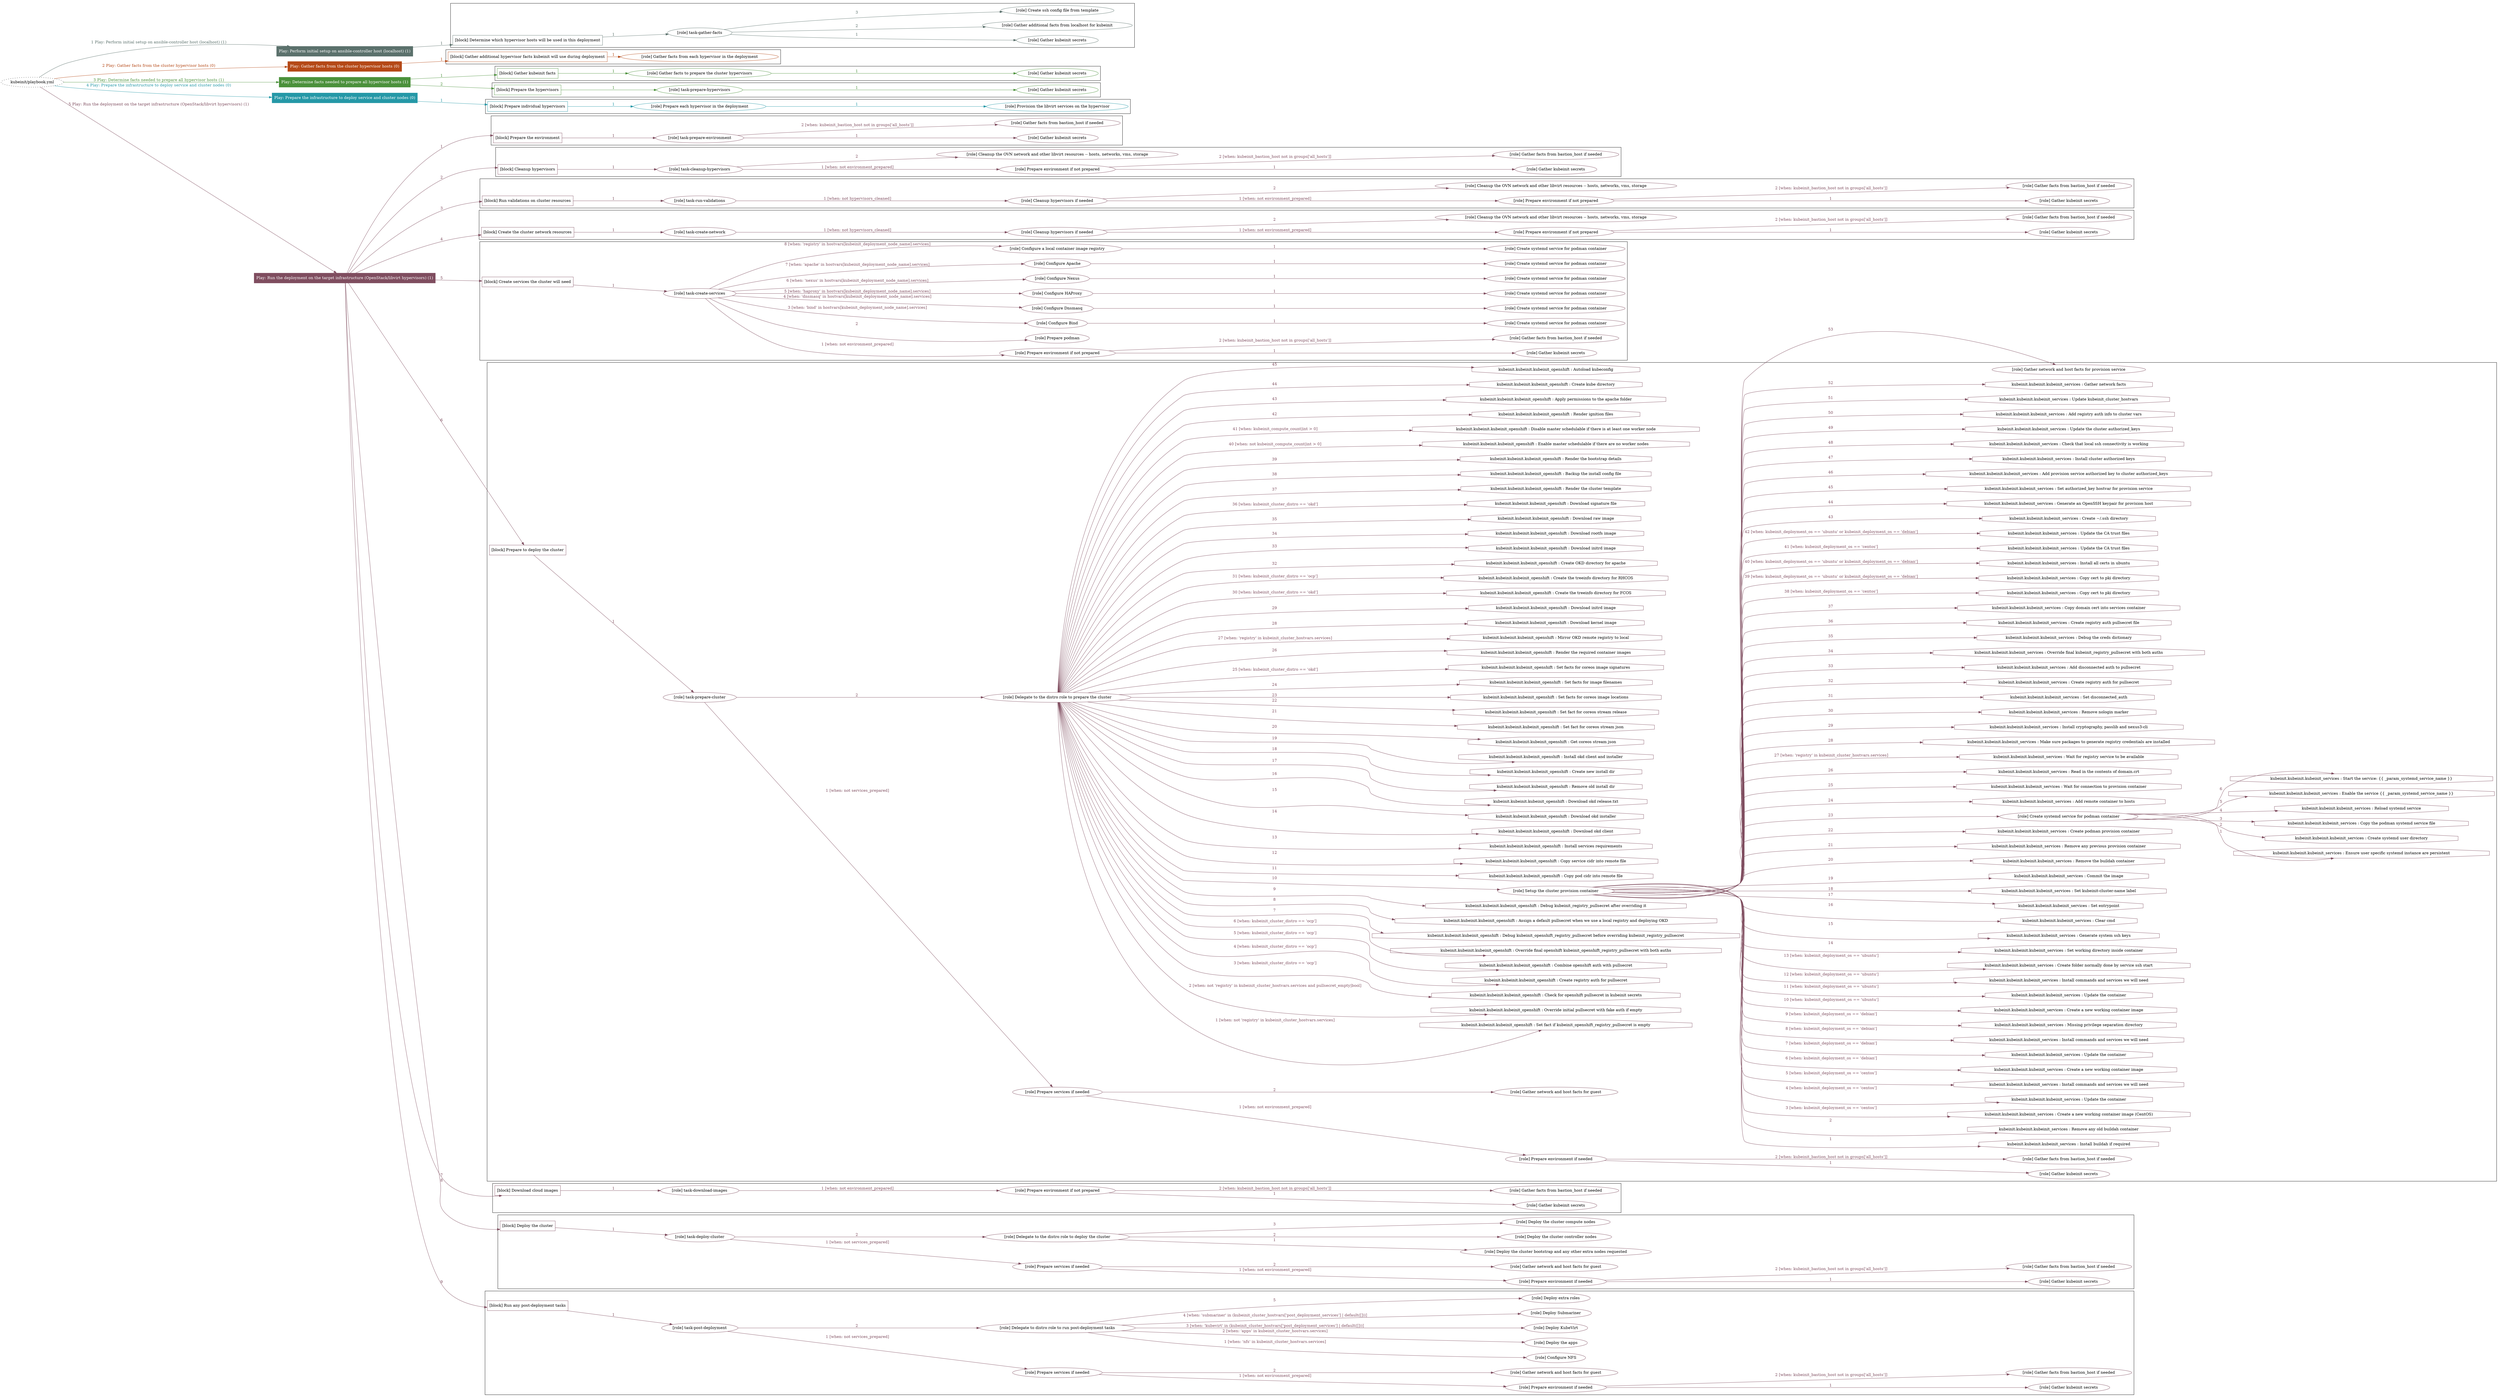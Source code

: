 digraph {
	graph [concentrate=true ordering=in rankdir=LR ratio=fill]
	edge [esep=5 sep=10]
	"kubeinit/playbook.yml" [URL="/home/runner/work/kubeinit/kubeinit/kubeinit/playbook.yml" id=playbook_e657c809 style=dotted]
	"kubeinit/playbook.yml" -> play_ee094a55 [label="1 Play: Perform initial setup on ansible-controller host (localhost) (1)" color="#5b716c" fontcolor="#5b716c" id=edge_play_ee094a55 labeltooltip="1 Play: Perform initial setup on ansible-controller host (localhost) (1)" tooltip="1 Play: Perform initial setup on ansible-controller host (localhost) (1)"]
	subgraph "Play: Perform initial setup on ansible-controller host (localhost) (1)" {
		play_ee094a55 [label="Play: Perform initial setup on ansible-controller host (localhost) (1)" URL="/home/runner/work/kubeinit/kubeinit/kubeinit/playbook.yml" color="#5b716c" fontcolor="#ffffff" id=play_ee094a55 shape=box style=filled tooltip=localhost]
		play_ee094a55 -> block_792531b2 [label=1 color="#5b716c" fontcolor="#5b716c" id=edge_block_792531b2 labeltooltip=1 tooltip=1]
		subgraph cluster_block_792531b2 {
			block_792531b2 [label="[block] Determine which hypervisor hosts will be used in this deployment" URL="/home/runner/work/kubeinit/kubeinit/kubeinit/playbook.yml" color="#5b716c" id=block_792531b2 labeltooltip="Determine which hypervisor hosts will be used in this deployment" shape=box tooltip="Determine which hypervisor hosts will be used in this deployment"]
			block_792531b2 -> role_a9918ddb [label="1 " color="#5b716c" fontcolor="#5b716c" id=edge_role_a9918ddb labeltooltip="1 " tooltip="1 "]
			subgraph "task-gather-facts" {
				role_a9918ddb [label="[role] task-gather-facts" URL="/home/runner/work/kubeinit/kubeinit/kubeinit/playbook.yml" color="#5b716c" id=role_a9918ddb tooltip="task-gather-facts"]
				role_a9918ddb -> role_70b34a43 [label="1 " color="#5b716c" fontcolor="#5b716c" id=edge_role_70b34a43 labeltooltip="1 " tooltip="1 "]
				subgraph "Gather kubeinit secrets" {
					role_70b34a43 [label="[role] Gather kubeinit secrets" URL="/home/runner/.ansible/collections/ansible_collections/kubeinit/kubeinit/roles/kubeinit_prepare/tasks/build_hypervisors_group.yml" color="#5b716c" id=role_70b34a43 tooltip="Gather kubeinit secrets"]
				}
				role_a9918ddb -> role_668e81a7 [label="2 " color="#5b716c" fontcolor="#5b716c" id=edge_role_668e81a7 labeltooltip="2 " tooltip="2 "]
				subgraph "Gather additional facts from localhost for kubeinit" {
					role_668e81a7 [label="[role] Gather additional facts from localhost for kubeinit" URL="/home/runner/.ansible/collections/ansible_collections/kubeinit/kubeinit/roles/kubeinit_prepare/tasks/build_hypervisors_group.yml" color="#5b716c" id=role_668e81a7 tooltip="Gather additional facts from localhost for kubeinit"]
				}
				role_a9918ddb -> role_c3b8dc00 [label="3 " color="#5b716c" fontcolor="#5b716c" id=edge_role_c3b8dc00 labeltooltip="3 " tooltip="3 "]
				subgraph "Create ssh config file from template" {
					role_c3b8dc00 [label="[role] Create ssh config file from template" URL="/home/runner/.ansible/collections/ansible_collections/kubeinit/kubeinit/roles/kubeinit_prepare/tasks/build_hypervisors_group.yml" color="#5b716c" id=role_c3b8dc00 tooltip="Create ssh config file from template"]
				}
			}
		}
	}
	"kubeinit/playbook.yml" -> play_b9d7d1b7 [label="2 Play: Gather facts from the cluster hypervisor hosts (0)" color="#b54917" fontcolor="#b54917" id=edge_play_b9d7d1b7 labeltooltip="2 Play: Gather facts from the cluster hypervisor hosts (0)" tooltip="2 Play: Gather facts from the cluster hypervisor hosts (0)"]
	subgraph "Play: Gather facts from the cluster hypervisor hosts (0)" {
		play_b9d7d1b7 [label="Play: Gather facts from the cluster hypervisor hosts (0)" URL="/home/runner/work/kubeinit/kubeinit/kubeinit/playbook.yml" color="#b54917" fontcolor="#ffffff" id=play_b9d7d1b7 shape=box style=filled tooltip="Play: Gather facts from the cluster hypervisor hosts (0)"]
		play_b9d7d1b7 -> block_1c7b9481 [label=1 color="#b54917" fontcolor="#b54917" id=edge_block_1c7b9481 labeltooltip=1 tooltip=1]
		subgraph cluster_block_1c7b9481 {
			block_1c7b9481 [label="[block] Gather additional hypervisor facts kubeinit will use during deployment" URL="/home/runner/work/kubeinit/kubeinit/kubeinit/playbook.yml" color="#b54917" id=block_1c7b9481 labeltooltip="Gather additional hypervisor facts kubeinit will use during deployment" shape=box tooltip="Gather additional hypervisor facts kubeinit will use during deployment"]
			block_1c7b9481 -> role_1c7b67e2 [label="1 " color="#b54917" fontcolor="#b54917" id=edge_role_1c7b67e2 labeltooltip="1 " tooltip="1 "]
			subgraph "Gather facts from each hypervisor in the deployment" {
				role_1c7b67e2 [label="[role] Gather facts from each hypervisor in the deployment" URL="/home/runner/work/kubeinit/kubeinit/kubeinit/playbook.yml" color="#b54917" id=role_1c7b67e2 tooltip="Gather facts from each hypervisor in the deployment"]
			}
		}
	}
	"kubeinit/playbook.yml" -> play_fffc746a [label="3 Play: Determine facts needed to prepare all hypervisor hosts (1)" color="#4b913b" fontcolor="#4b913b" id=edge_play_fffc746a labeltooltip="3 Play: Determine facts needed to prepare all hypervisor hosts (1)" tooltip="3 Play: Determine facts needed to prepare all hypervisor hosts (1)"]
	subgraph "Play: Determine facts needed to prepare all hypervisor hosts (1)" {
		play_fffc746a [label="Play: Determine facts needed to prepare all hypervisor hosts (1)" URL="/home/runner/work/kubeinit/kubeinit/kubeinit/playbook.yml" color="#4b913b" fontcolor="#ffffff" id=play_fffc746a shape=box style=filled tooltip=localhost]
		play_fffc746a -> block_e3454337 [label=1 color="#4b913b" fontcolor="#4b913b" id=edge_block_e3454337 labeltooltip=1 tooltip=1]
		subgraph cluster_block_e3454337 {
			block_e3454337 [label="[block] Gather kubeinit facts" URL="/home/runner/work/kubeinit/kubeinit/kubeinit/playbook.yml" color="#4b913b" id=block_e3454337 labeltooltip="Gather kubeinit facts" shape=box tooltip="Gather kubeinit facts"]
			block_e3454337 -> role_c6704bee [label="1 " color="#4b913b" fontcolor="#4b913b" id=edge_role_c6704bee labeltooltip="1 " tooltip="1 "]
			subgraph "Gather facts to prepare the cluster hypervisors" {
				role_c6704bee [label="[role] Gather facts to prepare the cluster hypervisors" URL="/home/runner/work/kubeinit/kubeinit/kubeinit/playbook.yml" color="#4b913b" id=role_c6704bee tooltip="Gather facts to prepare the cluster hypervisors"]
				role_c6704bee -> role_3942cb13 [label="1 " color="#4b913b" fontcolor="#4b913b" id=edge_role_3942cb13 labeltooltip="1 " tooltip="1 "]
				subgraph "Gather kubeinit secrets" {
					role_3942cb13 [label="[role] Gather kubeinit secrets" URL="/home/runner/.ansible/collections/ansible_collections/kubeinit/kubeinit/roles/kubeinit_prepare/tasks/gather_kubeinit_facts.yml" color="#4b913b" id=role_3942cb13 tooltip="Gather kubeinit secrets"]
				}
			}
		}
		play_fffc746a -> block_67085746 [label=2 color="#4b913b" fontcolor="#4b913b" id=edge_block_67085746 labeltooltip=2 tooltip=2]
		subgraph cluster_block_67085746 {
			block_67085746 [label="[block] Prepare the hypervisors" URL="/home/runner/work/kubeinit/kubeinit/kubeinit/playbook.yml" color="#4b913b" id=block_67085746 labeltooltip="Prepare the hypervisors" shape=box tooltip="Prepare the hypervisors"]
			block_67085746 -> role_9f87b073 [label="1 " color="#4b913b" fontcolor="#4b913b" id=edge_role_9f87b073 labeltooltip="1 " tooltip="1 "]
			subgraph "task-prepare-hypervisors" {
				role_9f87b073 [label="[role] task-prepare-hypervisors" URL="/home/runner/work/kubeinit/kubeinit/kubeinit/playbook.yml" color="#4b913b" id=role_9f87b073 tooltip="task-prepare-hypervisors"]
				role_9f87b073 -> role_4b814c6a [label="1 " color="#4b913b" fontcolor="#4b913b" id=edge_role_4b814c6a labeltooltip="1 " tooltip="1 "]
				subgraph "Gather kubeinit secrets" {
					role_4b814c6a [label="[role] Gather kubeinit secrets" URL="/home/runner/.ansible/collections/ansible_collections/kubeinit/kubeinit/roles/kubeinit_prepare/tasks/gather_kubeinit_facts.yml" color="#4b913b" id=role_4b814c6a tooltip="Gather kubeinit secrets"]
				}
			}
		}
	}
	"kubeinit/playbook.yml" -> play_d2db741d [label="4 Play: Prepare the infrastructure to deploy service and cluster nodes (0)" color="#2598a7" fontcolor="#2598a7" id=edge_play_d2db741d labeltooltip="4 Play: Prepare the infrastructure to deploy service and cluster nodes (0)" tooltip="4 Play: Prepare the infrastructure to deploy service and cluster nodes (0)"]
	subgraph "Play: Prepare the infrastructure to deploy service and cluster nodes (0)" {
		play_d2db741d [label="Play: Prepare the infrastructure to deploy service and cluster nodes (0)" URL="/home/runner/work/kubeinit/kubeinit/kubeinit/playbook.yml" color="#2598a7" fontcolor="#ffffff" id=play_d2db741d shape=box style=filled tooltip="Play: Prepare the infrastructure to deploy service and cluster nodes (0)"]
		play_d2db741d -> block_1186cb56 [label=1 color="#2598a7" fontcolor="#2598a7" id=edge_block_1186cb56 labeltooltip=1 tooltip=1]
		subgraph cluster_block_1186cb56 {
			block_1186cb56 [label="[block] Prepare individual hypervisors" URL="/home/runner/work/kubeinit/kubeinit/kubeinit/playbook.yml" color="#2598a7" id=block_1186cb56 labeltooltip="Prepare individual hypervisors" shape=box tooltip="Prepare individual hypervisors"]
			block_1186cb56 -> role_c8cfd517 [label="1 " color="#2598a7" fontcolor="#2598a7" id=edge_role_c8cfd517 labeltooltip="1 " tooltip="1 "]
			subgraph "Prepare each hypervisor in the deployment" {
				role_c8cfd517 [label="[role] Prepare each hypervisor in the deployment" URL="/home/runner/work/kubeinit/kubeinit/kubeinit/playbook.yml" color="#2598a7" id=role_c8cfd517 tooltip="Prepare each hypervisor in the deployment"]
				role_c8cfd517 -> role_d984ed2e [label="1 " color="#2598a7" fontcolor="#2598a7" id=edge_role_d984ed2e labeltooltip="1 " tooltip="1 "]
				subgraph "Provision the libvirt services on the hypervisor" {
					role_d984ed2e [label="[role] Provision the libvirt services on the hypervisor" URL="/home/runner/.ansible/collections/ansible_collections/kubeinit/kubeinit/roles/kubeinit_prepare/tasks/prepare_hypervisor.yml" color="#2598a7" id=role_d984ed2e tooltip="Provision the libvirt services on the hypervisor"]
				}
			}
		}
	}
	"kubeinit/playbook.yml" -> play_192d5f1b [label="5 Play: Run the deployment on the target infrastructure (OpenStack/libvirt hypervisors) (1)" color="#7f4d5f" fontcolor="#7f4d5f" id=edge_play_192d5f1b labeltooltip="5 Play: Run the deployment on the target infrastructure (OpenStack/libvirt hypervisors) (1)" tooltip="5 Play: Run the deployment on the target infrastructure (OpenStack/libvirt hypervisors) (1)"]
	subgraph "Play: Run the deployment on the target infrastructure (OpenStack/libvirt hypervisors) (1)" {
		play_192d5f1b [label="Play: Run the deployment on the target infrastructure (OpenStack/libvirt hypervisors) (1)" URL="/home/runner/work/kubeinit/kubeinit/kubeinit/playbook.yml" color="#7f4d5f" fontcolor="#ffffff" id=play_192d5f1b shape=box style=filled tooltip=localhost]
		play_192d5f1b -> block_bfc1be11 [label=1 color="#7f4d5f" fontcolor="#7f4d5f" id=edge_block_bfc1be11 labeltooltip=1 tooltip=1]
		subgraph cluster_block_bfc1be11 {
			block_bfc1be11 [label="[block] Prepare the environment" URL="/home/runner/work/kubeinit/kubeinit/kubeinit/playbook.yml" color="#7f4d5f" id=block_bfc1be11 labeltooltip="Prepare the environment" shape=box tooltip="Prepare the environment"]
			block_bfc1be11 -> role_ead5228a [label="1 " color="#7f4d5f" fontcolor="#7f4d5f" id=edge_role_ead5228a labeltooltip="1 " tooltip="1 "]
			subgraph "task-prepare-environment" {
				role_ead5228a [label="[role] task-prepare-environment" URL="/home/runner/work/kubeinit/kubeinit/kubeinit/playbook.yml" color="#7f4d5f" id=role_ead5228a tooltip="task-prepare-environment"]
				role_ead5228a -> role_fc36677c [label="1 " color="#7f4d5f" fontcolor="#7f4d5f" id=edge_role_fc36677c labeltooltip="1 " tooltip="1 "]
				subgraph "Gather kubeinit secrets" {
					role_fc36677c [label="[role] Gather kubeinit secrets" URL="/home/runner/.ansible/collections/ansible_collections/kubeinit/kubeinit/roles/kubeinit_prepare/tasks/gather_kubeinit_facts.yml" color="#7f4d5f" id=role_fc36677c tooltip="Gather kubeinit secrets"]
				}
				role_ead5228a -> role_d9424670 [label="2 [when: kubeinit_bastion_host not in groups['all_hosts']]" color="#7f4d5f" fontcolor="#7f4d5f" id=edge_role_d9424670 labeltooltip="2 [when: kubeinit_bastion_host not in groups['all_hosts']]" tooltip="2 [when: kubeinit_bastion_host not in groups['all_hosts']]"]
				subgraph "Gather facts from bastion_host if needed" {
					role_d9424670 [label="[role] Gather facts from bastion_host if needed" URL="/home/runner/.ansible/collections/ansible_collections/kubeinit/kubeinit/roles/kubeinit_prepare/tasks/main.yml" color="#7f4d5f" id=role_d9424670 tooltip="Gather facts from bastion_host if needed"]
				}
			}
		}
		play_192d5f1b -> block_5e4d4f63 [label=2 color="#7f4d5f" fontcolor="#7f4d5f" id=edge_block_5e4d4f63 labeltooltip=2 tooltip=2]
		subgraph cluster_block_5e4d4f63 {
			block_5e4d4f63 [label="[block] Cleanup hypervisors" URL="/home/runner/work/kubeinit/kubeinit/kubeinit/playbook.yml" color="#7f4d5f" id=block_5e4d4f63 labeltooltip="Cleanup hypervisors" shape=box tooltip="Cleanup hypervisors"]
			block_5e4d4f63 -> role_baa2b88d [label="1 " color="#7f4d5f" fontcolor="#7f4d5f" id=edge_role_baa2b88d labeltooltip="1 " tooltip="1 "]
			subgraph "task-cleanup-hypervisors" {
				role_baa2b88d [label="[role] task-cleanup-hypervisors" URL="/home/runner/work/kubeinit/kubeinit/kubeinit/playbook.yml" color="#7f4d5f" id=role_baa2b88d tooltip="task-cleanup-hypervisors"]
				role_baa2b88d -> role_e828bad3 [label="1 [when: not environment_prepared]" color="#7f4d5f" fontcolor="#7f4d5f" id=edge_role_e828bad3 labeltooltip="1 [when: not environment_prepared]" tooltip="1 [when: not environment_prepared]"]
				subgraph "Prepare environment if not prepared" {
					role_e828bad3 [label="[role] Prepare environment if not prepared" URL="/home/runner/.ansible/collections/ansible_collections/kubeinit/kubeinit/roles/kubeinit_libvirt/tasks/cleanup_hypervisors.yml" color="#7f4d5f" id=role_e828bad3 tooltip="Prepare environment if not prepared"]
					role_e828bad3 -> role_0384f3b8 [label="1 " color="#7f4d5f" fontcolor="#7f4d5f" id=edge_role_0384f3b8 labeltooltip="1 " tooltip="1 "]
					subgraph "Gather kubeinit secrets" {
						role_0384f3b8 [label="[role] Gather kubeinit secrets" URL="/home/runner/.ansible/collections/ansible_collections/kubeinit/kubeinit/roles/kubeinit_prepare/tasks/gather_kubeinit_facts.yml" color="#7f4d5f" id=role_0384f3b8 tooltip="Gather kubeinit secrets"]
					}
					role_e828bad3 -> role_1022b253 [label="2 [when: kubeinit_bastion_host not in groups['all_hosts']]" color="#7f4d5f" fontcolor="#7f4d5f" id=edge_role_1022b253 labeltooltip="2 [when: kubeinit_bastion_host not in groups['all_hosts']]" tooltip="2 [when: kubeinit_bastion_host not in groups['all_hosts']]"]
					subgraph "Gather facts from bastion_host if needed" {
						role_1022b253 [label="[role] Gather facts from bastion_host if needed" URL="/home/runner/.ansible/collections/ansible_collections/kubeinit/kubeinit/roles/kubeinit_prepare/tasks/main.yml" color="#7f4d5f" id=role_1022b253 tooltip="Gather facts from bastion_host if needed"]
					}
				}
				role_baa2b88d -> role_c8d78e2f [label="2 " color="#7f4d5f" fontcolor="#7f4d5f" id=edge_role_c8d78e2f labeltooltip="2 " tooltip="2 "]
				subgraph "Cleanup the OVN network and other libvirt resources -- hosts, networks, vms, storage" {
					role_c8d78e2f [label="[role] Cleanup the OVN network and other libvirt resources -- hosts, networks, vms, storage" URL="/home/runner/.ansible/collections/ansible_collections/kubeinit/kubeinit/roles/kubeinit_libvirt/tasks/cleanup_hypervisors.yml" color="#7f4d5f" id=role_c8d78e2f tooltip="Cleanup the OVN network and other libvirt resources -- hosts, networks, vms, storage"]
				}
			}
		}
		play_192d5f1b -> block_f902b986 [label=3 color="#7f4d5f" fontcolor="#7f4d5f" id=edge_block_f902b986 labeltooltip=3 tooltip=3]
		subgraph cluster_block_f902b986 {
			block_f902b986 [label="[block] Run validations on cluster resources" URL="/home/runner/work/kubeinit/kubeinit/kubeinit/playbook.yml" color="#7f4d5f" id=block_f902b986 labeltooltip="Run validations on cluster resources" shape=box tooltip="Run validations on cluster resources"]
			block_f902b986 -> role_ce463b0f [label="1 " color="#7f4d5f" fontcolor="#7f4d5f" id=edge_role_ce463b0f labeltooltip="1 " tooltip="1 "]
			subgraph "task-run-validations" {
				role_ce463b0f [label="[role] task-run-validations" URL="/home/runner/work/kubeinit/kubeinit/kubeinit/playbook.yml" color="#7f4d5f" id=role_ce463b0f tooltip="task-run-validations"]
				role_ce463b0f -> role_1025ce5b [label="1 [when: not hypervisors_cleaned]" color="#7f4d5f" fontcolor="#7f4d5f" id=edge_role_1025ce5b labeltooltip="1 [when: not hypervisors_cleaned]" tooltip="1 [when: not hypervisors_cleaned]"]
				subgraph "Cleanup hypervisors if needed" {
					role_1025ce5b [label="[role] Cleanup hypervisors if needed" URL="/home/runner/.ansible/collections/ansible_collections/kubeinit/kubeinit/roles/kubeinit_validations/tasks/main.yml" color="#7f4d5f" id=role_1025ce5b tooltip="Cleanup hypervisors if needed"]
					role_1025ce5b -> role_d8874459 [label="1 [when: not environment_prepared]" color="#7f4d5f" fontcolor="#7f4d5f" id=edge_role_d8874459 labeltooltip="1 [when: not environment_prepared]" tooltip="1 [when: not environment_prepared]"]
					subgraph "Prepare environment if not prepared" {
						role_d8874459 [label="[role] Prepare environment if not prepared" URL="/home/runner/.ansible/collections/ansible_collections/kubeinit/kubeinit/roles/kubeinit_libvirt/tasks/cleanup_hypervisors.yml" color="#7f4d5f" id=role_d8874459 tooltip="Prepare environment if not prepared"]
						role_d8874459 -> role_78ea1e75 [label="1 " color="#7f4d5f" fontcolor="#7f4d5f" id=edge_role_78ea1e75 labeltooltip="1 " tooltip="1 "]
						subgraph "Gather kubeinit secrets" {
							role_78ea1e75 [label="[role] Gather kubeinit secrets" URL="/home/runner/.ansible/collections/ansible_collections/kubeinit/kubeinit/roles/kubeinit_prepare/tasks/gather_kubeinit_facts.yml" color="#7f4d5f" id=role_78ea1e75 tooltip="Gather kubeinit secrets"]
						}
						role_d8874459 -> role_1c065605 [label="2 [when: kubeinit_bastion_host not in groups['all_hosts']]" color="#7f4d5f" fontcolor="#7f4d5f" id=edge_role_1c065605 labeltooltip="2 [when: kubeinit_bastion_host not in groups['all_hosts']]" tooltip="2 [when: kubeinit_bastion_host not in groups['all_hosts']]"]
						subgraph "Gather facts from bastion_host if needed" {
							role_1c065605 [label="[role] Gather facts from bastion_host if needed" URL="/home/runner/.ansible/collections/ansible_collections/kubeinit/kubeinit/roles/kubeinit_prepare/tasks/main.yml" color="#7f4d5f" id=role_1c065605 tooltip="Gather facts from bastion_host if needed"]
						}
					}
					role_1025ce5b -> role_b2ea4ddf [label="2 " color="#7f4d5f" fontcolor="#7f4d5f" id=edge_role_b2ea4ddf labeltooltip="2 " tooltip="2 "]
					subgraph "Cleanup the OVN network and other libvirt resources -- hosts, networks, vms, storage" {
						role_b2ea4ddf [label="[role] Cleanup the OVN network and other libvirt resources -- hosts, networks, vms, storage" URL="/home/runner/.ansible/collections/ansible_collections/kubeinit/kubeinit/roles/kubeinit_libvirt/tasks/cleanup_hypervisors.yml" color="#7f4d5f" id=role_b2ea4ddf tooltip="Cleanup the OVN network and other libvirt resources -- hosts, networks, vms, storage"]
					}
				}
			}
		}
		play_192d5f1b -> block_cef58471 [label=4 color="#7f4d5f" fontcolor="#7f4d5f" id=edge_block_cef58471 labeltooltip=4 tooltip=4]
		subgraph cluster_block_cef58471 {
			block_cef58471 [label="[block] Create the cluster network resources" URL="/home/runner/work/kubeinit/kubeinit/kubeinit/playbook.yml" color="#7f4d5f" id=block_cef58471 labeltooltip="Create the cluster network resources" shape=box tooltip="Create the cluster network resources"]
			block_cef58471 -> role_6e9c8aae [label="1 " color="#7f4d5f" fontcolor="#7f4d5f" id=edge_role_6e9c8aae labeltooltip="1 " tooltip="1 "]
			subgraph "task-create-network" {
				role_6e9c8aae [label="[role] task-create-network" URL="/home/runner/work/kubeinit/kubeinit/kubeinit/playbook.yml" color="#7f4d5f" id=role_6e9c8aae tooltip="task-create-network"]
				role_6e9c8aae -> role_42117caf [label="1 [when: not hypervisors_cleaned]" color="#7f4d5f" fontcolor="#7f4d5f" id=edge_role_42117caf labeltooltip="1 [when: not hypervisors_cleaned]" tooltip="1 [when: not hypervisors_cleaned]"]
				subgraph "Cleanup hypervisors if needed" {
					role_42117caf [label="[role] Cleanup hypervisors if needed" URL="/home/runner/.ansible/collections/ansible_collections/kubeinit/kubeinit/roles/kubeinit_libvirt/tasks/create_network.yml" color="#7f4d5f" id=role_42117caf tooltip="Cleanup hypervisors if needed"]
					role_42117caf -> role_70acaaf4 [label="1 [when: not environment_prepared]" color="#7f4d5f" fontcolor="#7f4d5f" id=edge_role_70acaaf4 labeltooltip="1 [when: not environment_prepared]" tooltip="1 [when: not environment_prepared]"]
					subgraph "Prepare environment if not prepared" {
						role_70acaaf4 [label="[role] Prepare environment if not prepared" URL="/home/runner/.ansible/collections/ansible_collections/kubeinit/kubeinit/roles/kubeinit_libvirt/tasks/cleanup_hypervisors.yml" color="#7f4d5f" id=role_70acaaf4 tooltip="Prepare environment if not prepared"]
						role_70acaaf4 -> role_ce689a36 [label="1 " color="#7f4d5f" fontcolor="#7f4d5f" id=edge_role_ce689a36 labeltooltip="1 " tooltip="1 "]
						subgraph "Gather kubeinit secrets" {
							role_ce689a36 [label="[role] Gather kubeinit secrets" URL="/home/runner/.ansible/collections/ansible_collections/kubeinit/kubeinit/roles/kubeinit_prepare/tasks/gather_kubeinit_facts.yml" color="#7f4d5f" id=role_ce689a36 tooltip="Gather kubeinit secrets"]
						}
						role_70acaaf4 -> role_3c22d577 [label="2 [when: kubeinit_bastion_host not in groups['all_hosts']]" color="#7f4d5f" fontcolor="#7f4d5f" id=edge_role_3c22d577 labeltooltip="2 [when: kubeinit_bastion_host not in groups['all_hosts']]" tooltip="2 [when: kubeinit_bastion_host not in groups['all_hosts']]"]
						subgraph "Gather facts from bastion_host if needed" {
							role_3c22d577 [label="[role] Gather facts from bastion_host if needed" URL="/home/runner/.ansible/collections/ansible_collections/kubeinit/kubeinit/roles/kubeinit_prepare/tasks/main.yml" color="#7f4d5f" id=role_3c22d577 tooltip="Gather facts from bastion_host if needed"]
						}
					}
					role_42117caf -> role_5fac5eda [label="2 " color="#7f4d5f" fontcolor="#7f4d5f" id=edge_role_5fac5eda labeltooltip="2 " tooltip="2 "]
					subgraph "Cleanup the OVN network and other libvirt resources -- hosts, networks, vms, storage" {
						role_5fac5eda [label="[role] Cleanup the OVN network and other libvirt resources -- hosts, networks, vms, storage" URL="/home/runner/.ansible/collections/ansible_collections/kubeinit/kubeinit/roles/kubeinit_libvirt/tasks/cleanup_hypervisors.yml" color="#7f4d5f" id=role_5fac5eda tooltip="Cleanup the OVN network and other libvirt resources -- hosts, networks, vms, storage"]
					}
				}
			}
		}
		play_192d5f1b -> block_d15d41ae [label=5 color="#7f4d5f" fontcolor="#7f4d5f" id=edge_block_d15d41ae labeltooltip=5 tooltip=5]
		subgraph cluster_block_d15d41ae {
			block_d15d41ae [label="[block] Create services the cluster will need" URL="/home/runner/work/kubeinit/kubeinit/kubeinit/playbook.yml" color="#7f4d5f" id=block_d15d41ae labeltooltip="Create services the cluster will need" shape=box tooltip="Create services the cluster will need"]
			block_d15d41ae -> role_27d774cb [label="1 " color="#7f4d5f" fontcolor="#7f4d5f" id=edge_role_27d774cb labeltooltip="1 " tooltip="1 "]
			subgraph "task-create-services" {
				role_27d774cb [label="[role] task-create-services" URL="/home/runner/work/kubeinit/kubeinit/kubeinit/playbook.yml" color="#7f4d5f" id=role_27d774cb tooltip="task-create-services"]
				role_27d774cb -> role_243e6fa6 [label="1 [when: not environment_prepared]" color="#7f4d5f" fontcolor="#7f4d5f" id=edge_role_243e6fa6 labeltooltip="1 [when: not environment_prepared]" tooltip="1 [when: not environment_prepared]"]
				subgraph "Prepare environment if not prepared" {
					role_243e6fa6 [label="[role] Prepare environment if not prepared" URL="/home/runner/.ansible/collections/ansible_collections/kubeinit/kubeinit/roles/kubeinit_services/tasks/main.yml" color="#7f4d5f" id=role_243e6fa6 tooltip="Prepare environment if not prepared"]
					role_243e6fa6 -> role_685b68e5 [label="1 " color="#7f4d5f" fontcolor="#7f4d5f" id=edge_role_685b68e5 labeltooltip="1 " tooltip="1 "]
					subgraph "Gather kubeinit secrets" {
						role_685b68e5 [label="[role] Gather kubeinit secrets" URL="/home/runner/.ansible/collections/ansible_collections/kubeinit/kubeinit/roles/kubeinit_prepare/tasks/gather_kubeinit_facts.yml" color="#7f4d5f" id=role_685b68e5 tooltip="Gather kubeinit secrets"]
					}
					role_243e6fa6 -> role_c9d51f6e [label="2 [when: kubeinit_bastion_host not in groups['all_hosts']]" color="#7f4d5f" fontcolor="#7f4d5f" id=edge_role_c9d51f6e labeltooltip="2 [when: kubeinit_bastion_host not in groups['all_hosts']]" tooltip="2 [when: kubeinit_bastion_host not in groups['all_hosts']]"]
					subgraph "Gather facts from bastion_host if needed" {
						role_c9d51f6e [label="[role] Gather facts from bastion_host if needed" URL="/home/runner/.ansible/collections/ansible_collections/kubeinit/kubeinit/roles/kubeinit_prepare/tasks/main.yml" color="#7f4d5f" id=role_c9d51f6e tooltip="Gather facts from bastion_host if needed"]
					}
				}
				role_27d774cb -> role_7cf9839e [label="2 " color="#7f4d5f" fontcolor="#7f4d5f" id=edge_role_7cf9839e labeltooltip="2 " tooltip="2 "]
				subgraph "Prepare podman" {
					role_7cf9839e [label="[role] Prepare podman" URL="/home/runner/.ansible/collections/ansible_collections/kubeinit/kubeinit/roles/kubeinit_services/tasks/00_create_service_pod.yml" color="#7f4d5f" id=role_7cf9839e tooltip="Prepare podman"]
				}
				role_27d774cb -> role_9b8f020e [label="3 [when: 'bind' in hostvars[kubeinit_deployment_node_name].services]" color="#7f4d5f" fontcolor="#7f4d5f" id=edge_role_9b8f020e labeltooltip="3 [when: 'bind' in hostvars[kubeinit_deployment_node_name].services]" tooltip="3 [when: 'bind' in hostvars[kubeinit_deployment_node_name].services]"]
				subgraph "Configure Bind" {
					role_9b8f020e [label="[role] Configure Bind" URL="/home/runner/.ansible/collections/ansible_collections/kubeinit/kubeinit/roles/kubeinit_services/tasks/start_services_containers.yml" color="#7f4d5f" id=role_9b8f020e tooltip="Configure Bind"]
					role_9b8f020e -> role_9c62c36a [label="1 " color="#7f4d5f" fontcolor="#7f4d5f" id=edge_role_9c62c36a labeltooltip="1 " tooltip="1 "]
					subgraph "Create systemd service for podman container" {
						role_9c62c36a [label="[role] Create systemd service for podman container" URL="/home/runner/.ansible/collections/ansible_collections/kubeinit/kubeinit/roles/kubeinit_bind/tasks/main.yml" color="#7f4d5f" id=role_9c62c36a tooltip="Create systemd service for podman container"]
					}
				}
				role_27d774cb -> role_836b5c22 [label="4 [when: 'dnsmasq' in hostvars[kubeinit_deployment_node_name].services]" color="#7f4d5f" fontcolor="#7f4d5f" id=edge_role_836b5c22 labeltooltip="4 [when: 'dnsmasq' in hostvars[kubeinit_deployment_node_name].services]" tooltip="4 [when: 'dnsmasq' in hostvars[kubeinit_deployment_node_name].services]"]
				subgraph "Configure Dnsmasq" {
					role_836b5c22 [label="[role] Configure Dnsmasq" URL="/home/runner/.ansible/collections/ansible_collections/kubeinit/kubeinit/roles/kubeinit_services/tasks/start_services_containers.yml" color="#7f4d5f" id=role_836b5c22 tooltip="Configure Dnsmasq"]
					role_836b5c22 -> role_d4d76775 [label="1 " color="#7f4d5f" fontcolor="#7f4d5f" id=edge_role_d4d76775 labeltooltip="1 " tooltip="1 "]
					subgraph "Create systemd service for podman container" {
						role_d4d76775 [label="[role] Create systemd service for podman container" URL="/home/runner/.ansible/collections/ansible_collections/kubeinit/kubeinit/roles/kubeinit_dnsmasq/tasks/main.yml" color="#7f4d5f" id=role_d4d76775 tooltip="Create systemd service for podman container"]
					}
				}
				role_27d774cb -> role_9c4778a8 [label="5 [when: 'haproxy' in hostvars[kubeinit_deployment_node_name].services]" color="#7f4d5f" fontcolor="#7f4d5f" id=edge_role_9c4778a8 labeltooltip="5 [when: 'haproxy' in hostvars[kubeinit_deployment_node_name].services]" tooltip="5 [when: 'haproxy' in hostvars[kubeinit_deployment_node_name].services]"]
				subgraph "Configure HAProxy" {
					role_9c4778a8 [label="[role] Configure HAProxy" URL="/home/runner/.ansible/collections/ansible_collections/kubeinit/kubeinit/roles/kubeinit_services/tasks/start_services_containers.yml" color="#7f4d5f" id=role_9c4778a8 tooltip="Configure HAProxy"]
					role_9c4778a8 -> role_a7b6ab70 [label="1 " color="#7f4d5f" fontcolor="#7f4d5f" id=edge_role_a7b6ab70 labeltooltip="1 " tooltip="1 "]
					subgraph "Create systemd service for podman container" {
						role_a7b6ab70 [label="[role] Create systemd service for podman container" URL="/home/runner/.ansible/collections/ansible_collections/kubeinit/kubeinit/roles/kubeinit_haproxy/tasks/main.yml" color="#7f4d5f" id=role_a7b6ab70 tooltip="Create systemd service for podman container"]
					}
				}
				role_27d774cb -> role_3913b28c [label="6 [when: 'nexus' in hostvars[kubeinit_deployment_node_name].services]" color="#7f4d5f" fontcolor="#7f4d5f" id=edge_role_3913b28c labeltooltip="6 [when: 'nexus' in hostvars[kubeinit_deployment_node_name].services]" tooltip="6 [when: 'nexus' in hostvars[kubeinit_deployment_node_name].services]"]
				subgraph "Configure Nexus" {
					role_3913b28c [label="[role] Configure Nexus" URL="/home/runner/.ansible/collections/ansible_collections/kubeinit/kubeinit/roles/kubeinit_services/tasks/start_services_containers.yml" color="#7f4d5f" id=role_3913b28c tooltip="Configure Nexus"]
					role_3913b28c -> role_778f930f [label="1 " color="#7f4d5f" fontcolor="#7f4d5f" id=edge_role_778f930f labeltooltip="1 " tooltip="1 "]
					subgraph "Create systemd service for podman container" {
						role_778f930f [label="[role] Create systemd service for podman container" URL="/home/runner/.ansible/collections/ansible_collections/kubeinit/kubeinit/roles/kubeinit_nexus/tasks/main.yml" color="#7f4d5f" id=role_778f930f tooltip="Create systemd service for podman container"]
					}
				}
				role_27d774cb -> role_859425c7 [label="7 [when: 'apache' in hostvars[kubeinit_deployment_node_name].services]" color="#7f4d5f" fontcolor="#7f4d5f" id=edge_role_859425c7 labeltooltip="7 [when: 'apache' in hostvars[kubeinit_deployment_node_name].services]" tooltip="7 [when: 'apache' in hostvars[kubeinit_deployment_node_name].services]"]
				subgraph "Configure Apache" {
					role_859425c7 [label="[role] Configure Apache" URL="/home/runner/.ansible/collections/ansible_collections/kubeinit/kubeinit/roles/kubeinit_services/tasks/start_services_containers.yml" color="#7f4d5f" id=role_859425c7 tooltip="Configure Apache"]
					role_859425c7 -> role_b2e3b009 [label="1 " color="#7f4d5f" fontcolor="#7f4d5f" id=edge_role_b2e3b009 labeltooltip="1 " tooltip="1 "]
					subgraph "Create systemd service for podman container" {
						role_b2e3b009 [label="[role] Create systemd service for podman container" URL="/home/runner/.ansible/collections/ansible_collections/kubeinit/kubeinit/roles/kubeinit_apache/tasks/main.yml" color="#7f4d5f" id=role_b2e3b009 tooltip="Create systemd service for podman container"]
					}
				}
				role_27d774cb -> role_6330358a [label="8 [when: 'registry' in hostvars[kubeinit_deployment_node_name].services]" color="#7f4d5f" fontcolor="#7f4d5f" id=edge_role_6330358a labeltooltip="8 [when: 'registry' in hostvars[kubeinit_deployment_node_name].services]" tooltip="8 [when: 'registry' in hostvars[kubeinit_deployment_node_name].services]"]
				subgraph "Configure a local container image registry" {
					role_6330358a [label="[role] Configure a local container image registry" URL="/home/runner/.ansible/collections/ansible_collections/kubeinit/kubeinit/roles/kubeinit_services/tasks/start_services_containers.yml" color="#7f4d5f" id=role_6330358a tooltip="Configure a local container image registry"]
					role_6330358a -> role_41e5f796 [label="1 " color="#7f4d5f" fontcolor="#7f4d5f" id=edge_role_41e5f796 labeltooltip="1 " tooltip="1 "]
					subgraph "Create systemd service for podman container" {
						role_41e5f796 [label="[role] Create systemd service for podman container" URL="/home/runner/.ansible/collections/ansible_collections/kubeinit/kubeinit/roles/kubeinit_registry/tasks/main.yml" color="#7f4d5f" id=role_41e5f796 tooltip="Create systemd service for podman container"]
					}
				}
			}
		}
		play_192d5f1b -> block_a2750b85 [label=6 color="#7f4d5f" fontcolor="#7f4d5f" id=edge_block_a2750b85 labeltooltip=6 tooltip=6]
		subgraph cluster_block_a2750b85 {
			block_a2750b85 [label="[block] Prepare to deploy the cluster" URL="/home/runner/work/kubeinit/kubeinit/kubeinit/playbook.yml" color="#7f4d5f" id=block_a2750b85 labeltooltip="Prepare to deploy the cluster" shape=box tooltip="Prepare to deploy the cluster"]
			block_a2750b85 -> role_c06f3717 [label="1 " color="#7f4d5f" fontcolor="#7f4d5f" id=edge_role_c06f3717 labeltooltip="1 " tooltip="1 "]
			subgraph "task-prepare-cluster" {
				role_c06f3717 [label="[role] task-prepare-cluster" URL="/home/runner/work/kubeinit/kubeinit/kubeinit/playbook.yml" color="#7f4d5f" id=role_c06f3717 tooltip="task-prepare-cluster"]
				role_c06f3717 -> role_62cd399e [label="1 [when: not services_prepared]" color="#7f4d5f" fontcolor="#7f4d5f" id=edge_role_62cd399e labeltooltip="1 [when: not services_prepared]" tooltip="1 [when: not services_prepared]"]
				subgraph "Prepare services if needed" {
					role_62cd399e [label="[role] Prepare services if needed" URL="/home/runner/.ansible/collections/ansible_collections/kubeinit/kubeinit/roles/kubeinit_prepare/tasks/prepare_cluster.yml" color="#7f4d5f" id=role_62cd399e tooltip="Prepare services if needed"]
					role_62cd399e -> role_bf61f923 [label="1 [when: not environment_prepared]" color="#7f4d5f" fontcolor="#7f4d5f" id=edge_role_bf61f923 labeltooltip="1 [when: not environment_prepared]" tooltip="1 [when: not environment_prepared]"]
					subgraph "Prepare environment if needed" {
						role_bf61f923 [label="[role] Prepare environment if needed" URL="/home/runner/.ansible/collections/ansible_collections/kubeinit/kubeinit/roles/kubeinit_services/tasks/prepare_services.yml" color="#7f4d5f" id=role_bf61f923 tooltip="Prepare environment if needed"]
						role_bf61f923 -> role_0df14c95 [label="1 " color="#7f4d5f" fontcolor="#7f4d5f" id=edge_role_0df14c95 labeltooltip="1 " tooltip="1 "]
						subgraph "Gather kubeinit secrets" {
							role_0df14c95 [label="[role] Gather kubeinit secrets" URL="/home/runner/.ansible/collections/ansible_collections/kubeinit/kubeinit/roles/kubeinit_prepare/tasks/gather_kubeinit_facts.yml" color="#7f4d5f" id=role_0df14c95 tooltip="Gather kubeinit secrets"]
						}
						role_bf61f923 -> role_c1dd228e [label="2 [when: kubeinit_bastion_host not in groups['all_hosts']]" color="#7f4d5f" fontcolor="#7f4d5f" id=edge_role_c1dd228e labeltooltip="2 [when: kubeinit_bastion_host not in groups['all_hosts']]" tooltip="2 [when: kubeinit_bastion_host not in groups['all_hosts']]"]
						subgraph "Gather facts from bastion_host if needed" {
							role_c1dd228e [label="[role] Gather facts from bastion_host if needed" URL="/home/runner/.ansible/collections/ansible_collections/kubeinit/kubeinit/roles/kubeinit_prepare/tasks/main.yml" color="#7f4d5f" id=role_c1dd228e tooltip="Gather facts from bastion_host if needed"]
						}
					}
					role_62cd399e -> role_d0e9f52f [label="2 " color="#7f4d5f" fontcolor="#7f4d5f" id=edge_role_d0e9f52f labeltooltip="2 " tooltip="2 "]
					subgraph "Gather network and host facts for guest" {
						role_d0e9f52f [label="[role] Gather network and host facts for guest" URL="/home/runner/.ansible/collections/ansible_collections/kubeinit/kubeinit/roles/kubeinit_services/tasks/prepare_services.yml" color="#7f4d5f" id=role_d0e9f52f tooltip="Gather network and host facts for guest"]
					}
				}
				role_c06f3717 -> role_28a923a3 [label="2 " color="#7f4d5f" fontcolor="#7f4d5f" id=edge_role_28a923a3 labeltooltip="2 " tooltip="2 "]
				subgraph "Delegate to the distro role to prepare the cluster" {
					role_28a923a3 [label="[role] Delegate to the distro role to prepare the cluster" URL="/home/runner/.ansible/collections/ansible_collections/kubeinit/kubeinit/roles/kubeinit_prepare/tasks/prepare_cluster.yml" color="#7f4d5f" id=role_28a923a3 tooltip="Delegate to the distro role to prepare the cluster"]
					task_43410eba [label="kubeinit.kubeinit.kubeinit_openshift : Set fact if kubeinit_openshift_registry_pullsecret is empty" URL="/home/runner/.ansible/collections/ansible_collections/kubeinit/kubeinit/roles/kubeinit_openshift/tasks/prepare_cluster.yml" color="#7f4d5f" id=task_43410eba shape=octagon tooltip="kubeinit.kubeinit.kubeinit_openshift : Set fact if kubeinit_openshift_registry_pullsecret is empty"]
					role_28a923a3 -> task_43410eba [label="1 [when: not 'registry' in kubeinit_cluster_hostvars.services]" color="#7f4d5f" fontcolor="#7f4d5f" id=edge_task_43410eba labeltooltip="1 [when: not 'registry' in kubeinit_cluster_hostvars.services]" tooltip="1 [when: not 'registry' in kubeinit_cluster_hostvars.services]"]
					task_32e8dd34 [label="kubeinit.kubeinit.kubeinit_openshift : Override initial pullsecret with fake auth if empty" URL="/home/runner/.ansible/collections/ansible_collections/kubeinit/kubeinit/roles/kubeinit_openshift/tasks/prepare_cluster.yml" color="#7f4d5f" id=task_32e8dd34 shape=octagon tooltip="kubeinit.kubeinit.kubeinit_openshift : Override initial pullsecret with fake auth if empty"]
					role_28a923a3 -> task_32e8dd34 [label="2 [when: not 'registry' in kubeinit_cluster_hostvars.services and pullsecret_empty|bool]" color="#7f4d5f" fontcolor="#7f4d5f" id=edge_task_32e8dd34 labeltooltip="2 [when: not 'registry' in kubeinit_cluster_hostvars.services and pullsecret_empty|bool]" tooltip="2 [when: not 'registry' in kubeinit_cluster_hostvars.services and pullsecret_empty|bool]"]
					task_678993d4 [label="kubeinit.kubeinit.kubeinit_openshift : Check for openshift pullsecret in kubeinit secrets" URL="/home/runner/.ansible/collections/ansible_collections/kubeinit/kubeinit/roles/kubeinit_openshift/tasks/prepare_cluster.yml" color="#7f4d5f" id=task_678993d4 shape=octagon tooltip="kubeinit.kubeinit.kubeinit_openshift : Check for openshift pullsecret in kubeinit secrets"]
					role_28a923a3 -> task_678993d4 [label="3 [when: kubeinit_cluster_distro == 'ocp']" color="#7f4d5f" fontcolor="#7f4d5f" id=edge_task_678993d4 labeltooltip="3 [when: kubeinit_cluster_distro == 'ocp']" tooltip="3 [when: kubeinit_cluster_distro == 'ocp']"]
					task_8ee85d9f [label="kubeinit.kubeinit.kubeinit_openshift : Create registry auth for pullsecret" URL="/home/runner/.ansible/collections/ansible_collections/kubeinit/kubeinit/roles/kubeinit_openshift/tasks/prepare_cluster.yml" color="#7f4d5f" id=task_8ee85d9f shape=octagon tooltip="kubeinit.kubeinit.kubeinit_openshift : Create registry auth for pullsecret"]
					role_28a923a3 -> task_8ee85d9f [label="4 [when: kubeinit_cluster_distro == 'ocp']" color="#7f4d5f" fontcolor="#7f4d5f" id=edge_task_8ee85d9f labeltooltip="4 [when: kubeinit_cluster_distro == 'ocp']" tooltip="4 [when: kubeinit_cluster_distro == 'ocp']"]
					task_2adea160 [label="kubeinit.kubeinit.kubeinit_openshift : Combine openshift auth with pullsecret" URL="/home/runner/.ansible/collections/ansible_collections/kubeinit/kubeinit/roles/kubeinit_openshift/tasks/prepare_cluster.yml" color="#7f4d5f" id=task_2adea160 shape=octagon tooltip="kubeinit.kubeinit.kubeinit_openshift : Combine openshift auth with pullsecret"]
					role_28a923a3 -> task_2adea160 [label="5 [when: kubeinit_cluster_distro == 'ocp']" color="#7f4d5f" fontcolor="#7f4d5f" id=edge_task_2adea160 labeltooltip="5 [when: kubeinit_cluster_distro == 'ocp']" tooltip="5 [when: kubeinit_cluster_distro == 'ocp']"]
					task_2ea96dbb [label="kubeinit.kubeinit.kubeinit_openshift : Override final openshift kubeinit_openshift_registry_pullsecret with both auths" URL="/home/runner/.ansible/collections/ansible_collections/kubeinit/kubeinit/roles/kubeinit_openshift/tasks/prepare_cluster.yml" color="#7f4d5f" id=task_2ea96dbb shape=octagon tooltip="kubeinit.kubeinit.kubeinit_openshift : Override final openshift kubeinit_openshift_registry_pullsecret with both auths"]
					role_28a923a3 -> task_2ea96dbb [label="6 [when: kubeinit_cluster_distro == 'ocp']" color="#7f4d5f" fontcolor="#7f4d5f" id=edge_task_2ea96dbb labeltooltip="6 [when: kubeinit_cluster_distro == 'ocp']" tooltip="6 [when: kubeinit_cluster_distro == 'ocp']"]
					task_426b98da [label="kubeinit.kubeinit.kubeinit_openshift : Debug kubeinit_openshift_registry_pullsecret before overriding kubeinit_registry_pullsecret" URL="/home/runner/.ansible/collections/ansible_collections/kubeinit/kubeinit/roles/kubeinit_openshift/tasks/prepare_cluster.yml" color="#7f4d5f" id=task_426b98da shape=octagon tooltip="kubeinit.kubeinit.kubeinit_openshift : Debug kubeinit_openshift_registry_pullsecret before overriding kubeinit_registry_pullsecret"]
					role_28a923a3 -> task_426b98da [label="7 " color="#7f4d5f" fontcolor="#7f4d5f" id=edge_task_426b98da labeltooltip="7 " tooltip="7 "]
					task_a625eaa0 [label="kubeinit.kubeinit.kubeinit_openshift : Assign a default pullsecret when we use a local registry and deploying OKD" URL="/home/runner/.ansible/collections/ansible_collections/kubeinit/kubeinit/roles/kubeinit_openshift/tasks/prepare_cluster.yml" color="#7f4d5f" id=task_a625eaa0 shape=octagon tooltip="kubeinit.kubeinit.kubeinit_openshift : Assign a default pullsecret when we use a local registry and deploying OKD"]
					role_28a923a3 -> task_a625eaa0 [label="8 " color="#7f4d5f" fontcolor="#7f4d5f" id=edge_task_a625eaa0 labeltooltip="8 " tooltip="8 "]
					task_ebafdcde [label="kubeinit.kubeinit.kubeinit_openshift : Debug kubeinit_registry_pullsecret after overriding it" URL="/home/runner/.ansible/collections/ansible_collections/kubeinit/kubeinit/roles/kubeinit_openshift/tasks/prepare_cluster.yml" color="#7f4d5f" id=task_ebafdcde shape=octagon tooltip="kubeinit.kubeinit.kubeinit_openshift : Debug kubeinit_registry_pullsecret after overriding it"]
					role_28a923a3 -> task_ebafdcde [label="9 " color="#7f4d5f" fontcolor="#7f4d5f" id=edge_task_ebafdcde labeltooltip="9 " tooltip="9 "]
					role_28a923a3 -> role_eeed351d [label="10 " color="#7f4d5f" fontcolor="#7f4d5f" id=edge_role_eeed351d labeltooltip="10 " tooltip="10 "]
					subgraph "Setup the cluster provision container" {
						role_eeed351d [label="[role] Setup the cluster provision container" URL="/home/runner/.ansible/collections/ansible_collections/kubeinit/kubeinit/roles/kubeinit_openshift/tasks/prepare_cluster.yml" color="#7f4d5f" id=role_eeed351d tooltip="Setup the cluster provision container"]
						task_9eed5f6a [label="kubeinit.kubeinit.kubeinit_services : Install buildah if required" URL="/home/runner/.ansible/collections/ansible_collections/kubeinit/kubeinit/roles/kubeinit_services/tasks/create_provision_container.yml" color="#7f4d5f" id=task_9eed5f6a shape=octagon tooltip="kubeinit.kubeinit.kubeinit_services : Install buildah if required"]
						role_eeed351d -> task_9eed5f6a [label="1 " color="#7f4d5f" fontcolor="#7f4d5f" id=edge_task_9eed5f6a labeltooltip="1 " tooltip="1 "]
						task_a615f244 [label="kubeinit.kubeinit.kubeinit_services : Remove any old buildah container" URL="/home/runner/.ansible/collections/ansible_collections/kubeinit/kubeinit/roles/kubeinit_services/tasks/create_provision_container.yml" color="#7f4d5f" id=task_a615f244 shape=octagon tooltip="kubeinit.kubeinit.kubeinit_services : Remove any old buildah container"]
						role_eeed351d -> task_a615f244 [label="2 " color="#7f4d5f" fontcolor="#7f4d5f" id=edge_task_a615f244 labeltooltip="2 " tooltip="2 "]
						task_47697933 [label="kubeinit.kubeinit.kubeinit_services : Create a new working container image (CentOS)" URL="/home/runner/.ansible/collections/ansible_collections/kubeinit/kubeinit/roles/kubeinit_services/tasks/create_provision_container.yml" color="#7f4d5f" id=task_47697933 shape=octagon tooltip="kubeinit.kubeinit.kubeinit_services : Create a new working container image (CentOS)"]
						role_eeed351d -> task_47697933 [label="3 [when: kubeinit_deployment_os == 'centos']" color="#7f4d5f" fontcolor="#7f4d5f" id=edge_task_47697933 labeltooltip="3 [when: kubeinit_deployment_os == 'centos']" tooltip="3 [when: kubeinit_deployment_os == 'centos']"]
						task_711bf240 [label="kubeinit.kubeinit.kubeinit_services : Update the container" URL="/home/runner/.ansible/collections/ansible_collections/kubeinit/kubeinit/roles/kubeinit_services/tasks/create_provision_container.yml" color="#7f4d5f" id=task_711bf240 shape=octagon tooltip="kubeinit.kubeinit.kubeinit_services : Update the container"]
						role_eeed351d -> task_711bf240 [label="4 [when: kubeinit_deployment_os == 'centos']" color="#7f4d5f" fontcolor="#7f4d5f" id=edge_task_711bf240 labeltooltip="4 [when: kubeinit_deployment_os == 'centos']" tooltip="4 [when: kubeinit_deployment_os == 'centos']"]
						task_ccb47920 [label="kubeinit.kubeinit.kubeinit_services : Install commands and services we will need" URL="/home/runner/.ansible/collections/ansible_collections/kubeinit/kubeinit/roles/kubeinit_services/tasks/create_provision_container.yml" color="#7f4d5f" id=task_ccb47920 shape=octagon tooltip="kubeinit.kubeinit.kubeinit_services : Install commands and services we will need"]
						role_eeed351d -> task_ccb47920 [label="5 [when: kubeinit_deployment_os == 'centos']" color="#7f4d5f" fontcolor="#7f4d5f" id=edge_task_ccb47920 labeltooltip="5 [when: kubeinit_deployment_os == 'centos']" tooltip="5 [when: kubeinit_deployment_os == 'centos']"]
						task_aed72bca [label="kubeinit.kubeinit.kubeinit_services : Create a new working container image" URL="/home/runner/.ansible/collections/ansible_collections/kubeinit/kubeinit/roles/kubeinit_services/tasks/create_provision_container.yml" color="#7f4d5f" id=task_aed72bca shape=octagon tooltip="kubeinit.kubeinit.kubeinit_services : Create a new working container image"]
						role_eeed351d -> task_aed72bca [label="6 [when: kubeinit_deployment_os == 'debian']" color="#7f4d5f" fontcolor="#7f4d5f" id=edge_task_aed72bca labeltooltip="6 [when: kubeinit_deployment_os == 'debian']" tooltip="6 [when: kubeinit_deployment_os == 'debian']"]
						task_47390c08 [label="kubeinit.kubeinit.kubeinit_services : Update the container" URL="/home/runner/.ansible/collections/ansible_collections/kubeinit/kubeinit/roles/kubeinit_services/tasks/create_provision_container.yml" color="#7f4d5f" id=task_47390c08 shape=octagon tooltip="kubeinit.kubeinit.kubeinit_services : Update the container"]
						role_eeed351d -> task_47390c08 [label="7 [when: kubeinit_deployment_os == 'debian']" color="#7f4d5f" fontcolor="#7f4d5f" id=edge_task_47390c08 labeltooltip="7 [when: kubeinit_deployment_os == 'debian']" tooltip="7 [when: kubeinit_deployment_os == 'debian']"]
						task_ebe72cb0 [label="kubeinit.kubeinit.kubeinit_services : Install commands and services we will need" URL="/home/runner/.ansible/collections/ansible_collections/kubeinit/kubeinit/roles/kubeinit_services/tasks/create_provision_container.yml" color="#7f4d5f" id=task_ebe72cb0 shape=octagon tooltip="kubeinit.kubeinit.kubeinit_services : Install commands and services we will need"]
						role_eeed351d -> task_ebe72cb0 [label="8 [when: kubeinit_deployment_os == 'debian']" color="#7f4d5f" fontcolor="#7f4d5f" id=edge_task_ebe72cb0 labeltooltip="8 [when: kubeinit_deployment_os == 'debian']" tooltip="8 [when: kubeinit_deployment_os == 'debian']"]
						task_97a6a9cd [label="kubeinit.kubeinit.kubeinit_services : Missing privilege separation directory" URL="/home/runner/.ansible/collections/ansible_collections/kubeinit/kubeinit/roles/kubeinit_services/tasks/create_provision_container.yml" color="#7f4d5f" id=task_97a6a9cd shape=octagon tooltip="kubeinit.kubeinit.kubeinit_services : Missing privilege separation directory"]
						role_eeed351d -> task_97a6a9cd [label="9 [when: kubeinit_deployment_os == 'debian']" color="#7f4d5f" fontcolor="#7f4d5f" id=edge_task_97a6a9cd labeltooltip="9 [when: kubeinit_deployment_os == 'debian']" tooltip="9 [when: kubeinit_deployment_os == 'debian']"]
						task_7970f5a4 [label="kubeinit.kubeinit.kubeinit_services : Create a new working container image" URL="/home/runner/.ansible/collections/ansible_collections/kubeinit/kubeinit/roles/kubeinit_services/tasks/create_provision_container.yml" color="#7f4d5f" id=task_7970f5a4 shape=octagon tooltip="kubeinit.kubeinit.kubeinit_services : Create a new working container image"]
						role_eeed351d -> task_7970f5a4 [label="10 [when: kubeinit_deployment_os == 'ubuntu']" color="#7f4d5f" fontcolor="#7f4d5f" id=edge_task_7970f5a4 labeltooltip="10 [when: kubeinit_deployment_os == 'ubuntu']" tooltip="10 [when: kubeinit_deployment_os == 'ubuntu']"]
						task_9069af86 [label="kubeinit.kubeinit.kubeinit_services : Update the container" URL="/home/runner/.ansible/collections/ansible_collections/kubeinit/kubeinit/roles/kubeinit_services/tasks/create_provision_container.yml" color="#7f4d5f" id=task_9069af86 shape=octagon tooltip="kubeinit.kubeinit.kubeinit_services : Update the container"]
						role_eeed351d -> task_9069af86 [label="11 [when: kubeinit_deployment_os == 'ubuntu']" color="#7f4d5f" fontcolor="#7f4d5f" id=edge_task_9069af86 labeltooltip="11 [when: kubeinit_deployment_os == 'ubuntu']" tooltip="11 [when: kubeinit_deployment_os == 'ubuntu']"]
						task_bfa6b602 [label="kubeinit.kubeinit.kubeinit_services : Install commands and services we will need" URL="/home/runner/.ansible/collections/ansible_collections/kubeinit/kubeinit/roles/kubeinit_services/tasks/create_provision_container.yml" color="#7f4d5f" id=task_bfa6b602 shape=octagon tooltip="kubeinit.kubeinit.kubeinit_services : Install commands and services we will need"]
						role_eeed351d -> task_bfa6b602 [label="12 [when: kubeinit_deployment_os == 'ubuntu']" color="#7f4d5f" fontcolor="#7f4d5f" id=edge_task_bfa6b602 labeltooltip="12 [when: kubeinit_deployment_os == 'ubuntu']" tooltip="12 [when: kubeinit_deployment_os == 'ubuntu']"]
						task_a699c981 [label="kubeinit.kubeinit.kubeinit_services : Create folder normally done by service ssh start" URL="/home/runner/.ansible/collections/ansible_collections/kubeinit/kubeinit/roles/kubeinit_services/tasks/create_provision_container.yml" color="#7f4d5f" id=task_a699c981 shape=octagon tooltip="kubeinit.kubeinit.kubeinit_services : Create folder normally done by service ssh start"]
						role_eeed351d -> task_a699c981 [label="13 [when: kubeinit_deployment_os == 'ubuntu']" color="#7f4d5f" fontcolor="#7f4d5f" id=edge_task_a699c981 labeltooltip="13 [when: kubeinit_deployment_os == 'ubuntu']" tooltip="13 [when: kubeinit_deployment_os == 'ubuntu']"]
						task_c1944262 [label="kubeinit.kubeinit.kubeinit_services : Set working directory inside container" URL="/home/runner/.ansible/collections/ansible_collections/kubeinit/kubeinit/roles/kubeinit_services/tasks/create_provision_container.yml" color="#7f4d5f" id=task_c1944262 shape=octagon tooltip="kubeinit.kubeinit.kubeinit_services : Set working directory inside container"]
						role_eeed351d -> task_c1944262 [label="14 " color="#7f4d5f" fontcolor="#7f4d5f" id=edge_task_c1944262 labeltooltip="14 " tooltip="14 "]
						task_3e14b34f [label="kubeinit.kubeinit.kubeinit_services : Generate system ssh keys" URL="/home/runner/.ansible/collections/ansible_collections/kubeinit/kubeinit/roles/kubeinit_services/tasks/create_provision_container.yml" color="#7f4d5f" id=task_3e14b34f shape=octagon tooltip="kubeinit.kubeinit.kubeinit_services : Generate system ssh keys"]
						role_eeed351d -> task_3e14b34f [label="15 " color="#7f4d5f" fontcolor="#7f4d5f" id=edge_task_3e14b34f labeltooltip="15 " tooltip="15 "]
						task_69cac1b8 [label="kubeinit.kubeinit.kubeinit_services : Clear cmd" URL="/home/runner/.ansible/collections/ansible_collections/kubeinit/kubeinit/roles/kubeinit_services/tasks/create_provision_container.yml" color="#7f4d5f" id=task_69cac1b8 shape=octagon tooltip="kubeinit.kubeinit.kubeinit_services : Clear cmd"]
						role_eeed351d -> task_69cac1b8 [label="16 " color="#7f4d5f" fontcolor="#7f4d5f" id=edge_task_69cac1b8 labeltooltip="16 " tooltip="16 "]
						task_eb2e9224 [label="kubeinit.kubeinit.kubeinit_services : Set entrypoint" URL="/home/runner/.ansible/collections/ansible_collections/kubeinit/kubeinit/roles/kubeinit_services/tasks/create_provision_container.yml" color="#7f4d5f" id=task_eb2e9224 shape=octagon tooltip="kubeinit.kubeinit.kubeinit_services : Set entrypoint"]
						role_eeed351d -> task_eb2e9224 [label="17 " color="#7f4d5f" fontcolor="#7f4d5f" id=edge_task_eb2e9224 labeltooltip="17 " tooltip="17 "]
						task_b57e6423 [label="kubeinit.kubeinit.kubeinit_services : Set kubeinit-cluster-name label" URL="/home/runner/.ansible/collections/ansible_collections/kubeinit/kubeinit/roles/kubeinit_services/tasks/create_provision_container.yml" color="#7f4d5f" id=task_b57e6423 shape=octagon tooltip="kubeinit.kubeinit.kubeinit_services : Set kubeinit-cluster-name label"]
						role_eeed351d -> task_b57e6423 [label="18 " color="#7f4d5f" fontcolor="#7f4d5f" id=edge_task_b57e6423 labeltooltip="18 " tooltip="18 "]
						task_48971ca0 [label="kubeinit.kubeinit.kubeinit_services : Commit the image" URL="/home/runner/.ansible/collections/ansible_collections/kubeinit/kubeinit/roles/kubeinit_services/tasks/create_provision_container.yml" color="#7f4d5f" id=task_48971ca0 shape=octagon tooltip="kubeinit.kubeinit.kubeinit_services : Commit the image"]
						role_eeed351d -> task_48971ca0 [label="19 " color="#7f4d5f" fontcolor="#7f4d5f" id=edge_task_48971ca0 labeltooltip="19 " tooltip="19 "]
						task_a730c6d7 [label="kubeinit.kubeinit.kubeinit_services : Remove the buildah container" URL="/home/runner/.ansible/collections/ansible_collections/kubeinit/kubeinit/roles/kubeinit_services/tasks/create_provision_container.yml" color="#7f4d5f" id=task_a730c6d7 shape=octagon tooltip="kubeinit.kubeinit.kubeinit_services : Remove the buildah container"]
						role_eeed351d -> task_a730c6d7 [label="20 " color="#7f4d5f" fontcolor="#7f4d5f" id=edge_task_a730c6d7 labeltooltip="20 " tooltip="20 "]
						task_fea223ad [label="kubeinit.kubeinit.kubeinit_services : Remove any previous provision container" URL="/home/runner/.ansible/collections/ansible_collections/kubeinit/kubeinit/roles/kubeinit_services/tasks/create_provision_container.yml" color="#7f4d5f" id=task_fea223ad shape=octagon tooltip="kubeinit.kubeinit.kubeinit_services : Remove any previous provision container"]
						role_eeed351d -> task_fea223ad [label="21 " color="#7f4d5f" fontcolor="#7f4d5f" id=edge_task_fea223ad labeltooltip="21 " tooltip="21 "]
						task_a816fa85 [label="kubeinit.kubeinit.kubeinit_services : Create podman provision container" URL="/home/runner/.ansible/collections/ansible_collections/kubeinit/kubeinit/roles/kubeinit_services/tasks/create_provision_container.yml" color="#7f4d5f" id=task_a816fa85 shape=octagon tooltip="kubeinit.kubeinit.kubeinit_services : Create podman provision container"]
						role_eeed351d -> task_a816fa85 [label="22 " color="#7f4d5f" fontcolor="#7f4d5f" id=edge_task_a816fa85 labeltooltip="22 " tooltip="22 "]
						role_eeed351d -> role_522afcc7 [label="23 " color="#7f4d5f" fontcolor="#7f4d5f" id=edge_role_522afcc7 labeltooltip="23 " tooltip="23 "]
						subgraph "Create systemd service for podman container" {
							role_522afcc7 [label="[role] Create systemd service for podman container" URL="/home/runner/.ansible/collections/ansible_collections/kubeinit/kubeinit/roles/kubeinit_services/tasks/create_provision_container.yml" color="#7f4d5f" id=role_522afcc7 tooltip="Create systemd service for podman container"]
							task_5e84dc32 [label="kubeinit.kubeinit.kubeinit_services : Ensure user specific systemd instance are persistent" URL="/home/runner/.ansible/collections/ansible_collections/kubeinit/kubeinit/roles/kubeinit_services/tasks/create_managed_service.yml" color="#7f4d5f" id=task_5e84dc32 shape=octagon tooltip="kubeinit.kubeinit.kubeinit_services : Ensure user specific systemd instance are persistent"]
							role_522afcc7 -> task_5e84dc32 [label="1 " color="#7f4d5f" fontcolor="#7f4d5f" id=edge_task_5e84dc32 labeltooltip="1 " tooltip="1 "]
							task_b30acaac [label="kubeinit.kubeinit.kubeinit_services : Create systemd user directory" URL="/home/runner/.ansible/collections/ansible_collections/kubeinit/kubeinit/roles/kubeinit_services/tasks/create_managed_service.yml" color="#7f4d5f" id=task_b30acaac shape=octagon tooltip="kubeinit.kubeinit.kubeinit_services : Create systemd user directory"]
							role_522afcc7 -> task_b30acaac [label="2 " color="#7f4d5f" fontcolor="#7f4d5f" id=edge_task_b30acaac labeltooltip="2 " tooltip="2 "]
							task_623a7e44 [label="kubeinit.kubeinit.kubeinit_services : Copy the podman systemd service file" URL="/home/runner/.ansible/collections/ansible_collections/kubeinit/kubeinit/roles/kubeinit_services/tasks/create_managed_service.yml" color="#7f4d5f" id=task_623a7e44 shape=octagon tooltip="kubeinit.kubeinit.kubeinit_services : Copy the podman systemd service file"]
							role_522afcc7 -> task_623a7e44 [label="3 " color="#7f4d5f" fontcolor="#7f4d5f" id=edge_task_623a7e44 labeltooltip="3 " tooltip="3 "]
							task_c369db80 [label="kubeinit.kubeinit.kubeinit_services : Reload systemd service" URL="/home/runner/.ansible/collections/ansible_collections/kubeinit/kubeinit/roles/kubeinit_services/tasks/create_managed_service.yml" color="#7f4d5f" id=task_c369db80 shape=octagon tooltip="kubeinit.kubeinit.kubeinit_services : Reload systemd service"]
							role_522afcc7 -> task_c369db80 [label="4 " color="#7f4d5f" fontcolor="#7f4d5f" id=edge_task_c369db80 labeltooltip="4 " tooltip="4 "]
							task_d45f28e8 [label="kubeinit.kubeinit.kubeinit_services : Enable the service {{ _param_systemd_service_name }}" URL="/home/runner/.ansible/collections/ansible_collections/kubeinit/kubeinit/roles/kubeinit_services/tasks/create_managed_service.yml" color="#7f4d5f" id=task_d45f28e8 shape=octagon tooltip="kubeinit.kubeinit.kubeinit_services : Enable the service {{ _param_systemd_service_name }}"]
							role_522afcc7 -> task_d45f28e8 [label="5 " color="#7f4d5f" fontcolor="#7f4d5f" id=edge_task_d45f28e8 labeltooltip="5 " tooltip="5 "]
							task_c1eb3068 [label="kubeinit.kubeinit.kubeinit_services : Start the service: {{ _param_systemd_service_name }}" URL="/home/runner/.ansible/collections/ansible_collections/kubeinit/kubeinit/roles/kubeinit_services/tasks/create_managed_service.yml" color="#7f4d5f" id=task_c1eb3068 shape=octagon tooltip="kubeinit.kubeinit.kubeinit_services : Start the service: {{ _param_systemd_service_name }}"]
							role_522afcc7 -> task_c1eb3068 [label="6 " color="#7f4d5f" fontcolor="#7f4d5f" id=edge_task_c1eb3068 labeltooltip="6 " tooltip="6 "]
						}
						task_1cc9e2e9 [label="kubeinit.kubeinit.kubeinit_services : Add remote container to hosts" URL="/home/runner/.ansible/collections/ansible_collections/kubeinit/kubeinit/roles/kubeinit_services/tasks/create_provision_container.yml" color="#7f4d5f" id=task_1cc9e2e9 shape=octagon tooltip="kubeinit.kubeinit.kubeinit_services : Add remote container to hosts"]
						role_eeed351d -> task_1cc9e2e9 [label="24 " color="#7f4d5f" fontcolor="#7f4d5f" id=edge_task_1cc9e2e9 labeltooltip="24 " tooltip="24 "]
						task_44203a9d [label="kubeinit.kubeinit.kubeinit_services : Wait for connection to provision container" URL="/home/runner/.ansible/collections/ansible_collections/kubeinit/kubeinit/roles/kubeinit_services/tasks/create_provision_container.yml" color="#7f4d5f" id=task_44203a9d shape=octagon tooltip="kubeinit.kubeinit.kubeinit_services : Wait for connection to provision container"]
						role_eeed351d -> task_44203a9d [label="25 " color="#7f4d5f" fontcolor="#7f4d5f" id=edge_task_44203a9d labeltooltip="25 " tooltip="25 "]
						task_311f82af [label="kubeinit.kubeinit.kubeinit_services : Read in the contents of domain.crt" URL="/home/runner/.ansible/collections/ansible_collections/kubeinit/kubeinit/roles/kubeinit_services/tasks/create_provision_container.yml" color="#7f4d5f" id=task_311f82af shape=octagon tooltip="kubeinit.kubeinit.kubeinit_services : Read in the contents of domain.crt"]
						role_eeed351d -> task_311f82af [label="26 " color="#7f4d5f" fontcolor="#7f4d5f" id=edge_task_311f82af labeltooltip="26 " tooltip="26 "]
						task_fa2d2150 [label="kubeinit.kubeinit.kubeinit_services : Wait for registry service to be available" URL="/home/runner/.ansible/collections/ansible_collections/kubeinit/kubeinit/roles/kubeinit_services/tasks/create_provision_container.yml" color="#7f4d5f" id=task_fa2d2150 shape=octagon tooltip="kubeinit.kubeinit.kubeinit_services : Wait for registry service to be available"]
						role_eeed351d -> task_fa2d2150 [label="27 [when: 'registry' in kubeinit_cluster_hostvars.services]" color="#7f4d5f" fontcolor="#7f4d5f" id=edge_task_fa2d2150 labeltooltip="27 [when: 'registry' in kubeinit_cluster_hostvars.services]" tooltip="27 [when: 'registry' in kubeinit_cluster_hostvars.services]"]
						task_b7e88c93 [label="kubeinit.kubeinit.kubeinit_services : Make sure packages to generate registry credentials are installed" URL="/home/runner/.ansible/collections/ansible_collections/kubeinit/kubeinit/roles/kubeinit_services/tasks/create_provision_container.yml" color="#7f4d5f" id=task_b7e88c93 shape=octagon tooltip="kubeinit.kubeinit.kubeinit_services : Make sure packages to generate registry credentials are installed"]
						role_eeed351d -> task_b7e88c93 [label="28 " color="#7f4d5f" fontcolor="#7f4d5f" id=edge_task_b7e88c93 labeltooltip="28 " tooltip="28 "]
						task_66641602 [label="kubeinit.kubeinit.kubeinit_services : Install cryptography, passlib and nexus3-cli" URL="/home/runner/.ansible/collections/ansible_collections/kubeinit/kubeinit/roles/kubeinit_services/tasks/create_provision_container.yml" color="#7f4d5f" id=task_66641602 shape=octagon tooltip="kubeinit.kubeinit.kubeinit_services : Install cryptography, passlib and nexus3-cli"]
						role_eeed351d -> task_66641602 [label="29 " color="#7f4d5f" fontcolor="#7f4d5f" id=edge_task_66641602 labeltooltip="29 " tooltip="29 "]
						task_a5d7aa6e [label="kubeinit.kubeinit.kubeinit_services : Remove nologin marker" URL="/home/runner/.ansible/collections/ansible_collections/kubeinit/kubeinit/roles/kubeinit_services/tasks/create_provision_container.yml" color="#7f4d5f" id=task_a5d7aa6e shape=octagon tooltip="kubeinit.kubeinit.kubeinit_services : Remove nologin marker"]
						role_eeed351d -> task_a5d7aa6e [label="30 " color="#7f4d5f" fontcolor="#7f4d5f" id=edge_task_a5d7aa6e labeltooltip="30 " tooltip="30 "]
						task_5ec0837c [label="kubeinit.kubeinit.kubeinit_services : Set disconnected_auth" URL="/home/runner/.ansible/collections/ansible_collections/kubeinit/kubeinit/roles/kubeinit_services/tasks/create_provision_container.yml" color="#7f4d5f" id=task_5ec0837c shape=octagon tooltip="kubeinit.kubeinit.kubeinit_services : Set disconnected_auth"]
						role_eeed351d -> task_5ec0837c [label="31 " color="#7f4d5f" fontcolor="#7f4d5f" id=edge_task_5ec0837c labeltooltip="31 " tooltip="31 "]
						task_0ce893b4 [label="kubeinit.kubeinit.kubeinit_services : Create registry auth for pullsecret" URL="/home/runner/.ansible/collections/ansible_collections/kubeinit/kubeinit/roles/kubeinit_services/tasks/create_provision_container.yml" color="#7f4d5f" id=task_0ce893b4 shape=octagon tooltip="kubeinit.kubeinit.kubeinit_services : Create registry auth for pullsecret"]
						role_eeed351d -> task_0ce893b4 [label="32 " color="#7f4d5f" fontcolor="#7f4d5f" id=edge_task_0ce893b4 labeltooltip="32 " tooltip="32 "]
						task_3465c33b [label="kubeinit.kubeinit.kubeinit_services : Add disconnected auth to pullsecret" URL="/home/runner/.ansible/collections/ansible_collections/kubeinit/kubeinit/roles/kubeinit_services/tasks/create_provision_container.yml" color="#7f4d5f" id=task_3465c33b shape=octagon tooltip="kubeinit.kubeinit.kubeinit_services : Add disconnected auth to pullsecret"]
						role_eeed351d -> task_3465c33b [label="33 " color="#7f4d5f" fontcolor="#7f4d5f" id=edge_task_3465c33b labeltooltip="33 " tooltip="33 "]
						task_3c9b0c0b [label="kubeinit.kubeinit.kubeinit_services : Override final kubeinit_registry_pullsecret with both auths" URL="/home/runner/.ansible/collections/ansible_collections/kubeinit/kubeinit/roles/kubeinit_services/tasks/create_provision_container.yml" color="#7f4d5f" id=task_3c9b0c0b shape=octagon tooltip="kubeinit.kubeinit.kubeinit_services : Override final kubeinit_registry_pullsecret with both auths"]
						role_eeed351d -> task_3c9b0c0b [label="34 " color="#7f4d5f" fontcolor="#7f4d5f" id=edge_task_3c9b0c0b labeltooltip="34 " tooltip="34 "]
						task_26a7e2ef [label="kubeinit.kubeinit.kubeinit_services : Debug the creds dictionary" URL="/home/runner/.ansible/collections/ansible_collections/kubeinit/kubeinit/roles/kubeinit_services/tasks/create_provision_container.yml" color="#7f4d5f" id=task_26a7e2ef shape=octagon tooltip="kubeinit.kubeinit.kubeinit_services : Debug the creds dictionary"]
						role_eeed351d -> task_26a7e2ef [label="35 " color="#7f4d5f" fontcolor="#7f4d5f" id=edge_task_26a7e2ef labeltooltip="35 " tooltip="35 "]
						task_2f89100d [label="kubeinit.kubeinit.kubeinit_services : Create registry auth pullsecret file" URL="/home/runner/.ansible/collections/ansible_collections/kubeinit/kubeinit/roles/kubeinit_services/tasks/create_provision_container.yml" color="#7f4d5f" id=task_2f89100d shape=octagon tooltip="kubeinit.kubeinit.kubeinit_services : Create registry auth pullsecret file"]
						role_eeed351d -> task_2f89100d [label="36 " color="#7f4d5f" fontcolor="#7f4d5f" id=edge_task_2f89100d labeltooltip="36 " tooltip="36 "]
						task_e9180888 [label="kubeinit.kubeinit.kubeinit_services : Copy domain cert into services container" URL="/home/runner/.ansible/collections/ansible_collections/kubeinit/kubeinit/roles/kubeinit_services/tasks/create_provision_container.yml" color="#7f4d5f" id=task_e9180888 shape=octagon tooltip="kubeinit.kubeinit.kubeinit_services : Copy domain cert into services container"]
						role_eeed351d -> task_e9180888 [label="37 " color="#7f4d5f" fontcolor="#7f4d5f" id=edge_task_e9180888 labeltooltip="37 " tooltip="37 "]
						task_6923ea40 [label="kubeinit.kubeinit.kubeinit_services : Copy cert to pki directory" URL="/home/runner/.ansible/collections/ansible_collections/kubeinit/kubeinit/roles/kubeinit_services/tasks/create_provision_container.yml" color="#7f4d5f" id=task_6923ea40 shape=octagon tooltip="kubeinit.kubeinit.kubeinit_services : Copy cert to pki directory"]
						role_eeed351d -> task_6923ea40 [label="38 [when: kubeinit_deployment_os == 'centos']" color="#7f4d5f" fontcolor="#7f4d5f" id=edge_task_6923ea40 labeltooltip="38 [when: kubeinit_deployment_os == 'centos']" tooltip="38 [when: kubeinit_deployment_os == 'centos']"]
						task_6ecb0d22 [label="kubeinit.kubeinit.kubeinit_services : Copy cert to pki directory" URL="/home/runner/.ansible/collections/ansible_collections/kubeinit/kubeinit/roles/kubeinit_services/tasks/create_provision_container.yml" color="#7f4d5f" id=task_6ecb0d22 shape=octagon tooltip="kubeinit.kubeinit.kubeinit_services : Copy cert to pki directory"]
						role_eeed351d -> task_6ecb0d22 [label="39 [when: kubeinit_deployment_os == 'ubuntu' or kubeinit_deployment_os == 'debian']" color="#7f4d5f" fontcolor="#7f4d5f" id=edge_task_6ecb0d22 labeltooltip="39 [when: kubeinit_deployment_os == 'ubuntu' or kubeinit_deployment_os == 'debian']" tooltip="39 [when: kubeinit_deployment_os == 'ubuntu' or kubeinit_deployment_os == 'debian']"]
						task_8d0f7250 [label="kubeinit.kubeinit.kubeinit_services : Install all certs in ubuntu" URL="/home/runner/.ansible/collections/ansible_collections/kubeinit/kubeinit/roles/kubeinit_services/tasks/create_provision_container.yml" color="#7f4d5f" id=task_8d0f7250 shape=octagon tooltip="kubeinit.kubeinit.kubeinit_services : Install all certs in ubuntu"]
						role_eeed351d -> task_8d0f7250 [label="40 [when: kubeinit_deployment_os == 'ubuntu' or kubeinit_deployment_os == 'debian']" color="#7f4d5f" fontcolor="#7f4d5f" id=edge_task_8d0f7250 labeltooltip="40 [when: kubeinit_deployment_os == 'ubuntu' or kubeinit_deployment_os == 'debian']" tooltip="40 [when: kubeinit_deployment_os == 'ubuntu' or kubeinit_deployment_os == 'debian']"]
						task_140779e6 [label="kubeinit.kubeinit.kubeinit_services : Update the CA trust files" URL="/home/runner/.ansible/collections/ansible_collections/kubeinit/kubeinit/roles/kubeinit_services/tasks/create_provision_container.yml" color="#7f4d5f" id=task_140779e6 shape=octagon tooltip="kubeinit.kubeinit.kubeinit_services : Update the CA trust files"]
						role_eeed351d -> task_140779e6 [label="41 [when: kubeinit_deployment_os == 'centos']" color="#7f4d5f" fontcolor="#7f4d5f" id=edge_task_140779e6 labeltooltip="41 [when: kubeinit_deployment_os == 'centos']" tooltip="41 [when: kubeinit_deployment_os == 'centos']"]
						task_8ae2e8fd [label="kubeinit.kubeinit.kubeinit_services : Update the CA trust files" URL="/home/runner/.ansible/collections/ansible_collections/kubeinit/kubeinit/roles/kubeinit_services/tasks/create_provision_container.yml" color="#7f4d5f" id=task_8ae2e8fd shape=octagon tooltip="kubeinit.kubeinit.kubeinit_services : Update the CA trust files"]
						role_eeed351d -> task_8ae2e8fd [label="42 [when: kubeinit_deployment_os == 'ubuntu' or kubeinit_deployment_os == 'debian']" color="#7f4d5f" fontcolor="#7f4d5f" id=edge_task_8ae2e8fd labeltooltip="42 [when: kubeinit_deployment_os == 'ubuntu' or kubeinit_deployment_os == 'debian']" tooltip="42 [when: kubeinit_deployment_os == 'ubuntu' or kubeinit_deployment_os == 'debian']"]
						task_af6505e9 [label="kubeinit.kubeinit.kubeinit_services : Create ~/.ssh directory" URL="/home/runner/.ansible/collections/ansible_collections/kubeinit/kubeinit/roles/kubeinit_services/tasks/create_provision_container.yml" color="#7f4d5f" id=task_af6505e9 shape=octagon tooltip="kubeinit.kubeinit.kubeinit_services : Create ~/.ssh directory"]
						role_eeed351d -> task_af6505e9 [label="43 " color="#7f4d5f" fontcolor="#7f4d5f" id=edge_task_af6505e9 labeltooltip="43 " tooltip="43 "]
						task_dd5605ac [label="kubeinit.kubeinit.kubeinit_services : Generate an OpenSSH keypair for provision host" URL="/home/runner/.ansible/collections/ansible_collections/kubeinit/kubeinit/roles/kubeinit_services/tasks/create_provision_container.yml" color="#7f4d5f" id=task_dd5605ac shape=octagon tooltip="kubeinit.kubeinit.kubeinit_services : Generate an OpenSSH keypair for provision host"]
						role_eeed351d -> task_dd5605ac [label="44 " color="#7f4d5f" fontcolor="#7f4d5f" id=edge_task_dd5605ac labeltooltip="44 " tooltip="44 "]
						task_11cc22cb [label="kubeinit.kubeinit.kubeinit_services : Set authorized_key hostvar for provision service" URL="/home/runner/.ansible/collections/ansible_collections/kubeinit/kubeinit/roles/kubeinit_services/tasks/create_provision_container.yml" color="#7f4d5f" id=task_11cc22cb shape=octagon tooltip="kubeinit.kubeinit.kubeinit_services : Set authorized_key hostvar for provision service"]
						role_eeed351d -> task_11cc22cb [label="45 " color="#7f4d5f" fontcolor="#7f4d5f" id=edge_task_11cc22cb labeltooltip="45 " tooltip="45 "]
						task_58478eb0 [label="kubeinit.kubeinit.kubeinit_services : Add provision service authorized key to cluster authorized_keys" URL="/home/runner/.ansible/collections/ansible_collections/kubeinit/kubeinit/roles/kubeinit_services/tasks/create_provision_container.yml" color="#7f4d5f" id=task_58478eb0 shape=octagon tooltip="kubeinit.kubeinit.kubeinit_services : Add provision service authorized key to cluster authorized_keys"]
						role_eeed351d -> task_58478eb0 [label="46 " color="#7f4d5f" fontcolor="#7f4d5f" id=edge_task_58478eb0 labeltooltip="46 " tooltip="46 "]
						task_454f8f45 [label="kubeinit.kubeinit.kubeinit_services : Install cluster authorized keys" URL="/home/runner/.ansible/collections/ansible_collections/kubeinit/kubeinit/roles/kubeinit_services/tasks/create_provision_container.yml" color="#7f4d5f" id=task_454f8f45 shape=octagon tooltip="kubeinit.kubeinit.kubeinit_services : Install cluster authorized keys"]
						role_eeed351d -> task_454f8f45 [label="47 " color="#7f4d5f" fontcolor="#7f4d5f" id=edge_task_454f8f45 labeltooltip="47 " tooltip="47 "]
						task_be4e0d70 [label="kubeinit.kubeinit.kubeinit_services : Check that local ssh connectivity is working" URL="/home/runner/.ansible/collections/ansible_collections/kubeinit/kubeinit/roles/kubeinit_services/tasks/create_provision_container.yml" color="#7f4d5f" id=task_be4e0d70 shape=octagon tooltip="kubeinit.kubeinit.kubeinit_services : Check that local ssh connectivity is working"]
						role_eeed351d -> task_be4e0d70 [label="48 " color="#7f4d5f" fontcolor="#7f4d5f" id=edge_task_be4e0d70 labeltooltip="48 " tooltip="48 "]
						task_f447cb14 [label="kubeinit.kubeinit.kubeinit_services : Update the cluster authorized_keys" URL="/home/runner/.ansible/collections/ansible_collections/kubeinit/kubeinit/roles/kubeinit_services/tasks/create_provision_container.yml" color="#7f4d5f" id=task_f447cb14 shape=octagon tooltip="kubeinit.kubeinit.kubeinit_services : Update the cluster authorized_keys"]
						role_eeed351d -> task_f447cb14 [label="49 " color="#7f4d5f" fontcolor="#7f4d5f" id=edge_task_f447cb14 labeltooltip="49 " tooltip="49 "]
						task_615af781 [label="kubeinit.kubeinit.kubeinit_services : Add registry auth info to cluster vars" URL="/home/runner/.ansible/collections/ansible_collections/kubeinit/kubeinit/roles/kubeinit_services/tasks/create_provision_container.yml" color="#7f4d5f" id=task_615af781 shape=octagon tooltip="kubeinit.kubeinit.kubeinit_services : Add registry auth info to cluster vars"]
						role_eeed351d -> task_615af781 [label="50 " color="#7f4d5f" fontcolor="#7f4d5f" id=edge_task_615af781 labeltooltip="50 " tooltip="50 "]
						task_5bef76c1 [label="kubeinit.kubeinit.kubeinit_services : Update kubeinit_cluster_hostvars" URL="/home/runner/.ansible/collections/ansible_collections/kubeinit/kubeinit/roles/kubeinit_services/tasks/create_provision_container.yml" color="#7f4d5f" id=task_5bef76c1 shape=octagon tooltip="kubeinit.kubeinit.kubeinit_services : Update kubeinit_cluster_hostvars"]
						role_eeed351d -> task_5bef76c1 [label="51 " color="#7f4d5f" fontcolor="#7f4d5f" id=edge_task_5bef76c1 labeltooltip="51 " tooltip="51 "]
						task_b55d88ca [label="kubeinit.kubeinit.kubeinit_services : Gather network facts" URL="/home/runner/.ansible/collections/ansible_collections/kubeinit/kubeinit/roles/kubeinit_services/tasks/create_provision_container.yml" color="#7f4d5f" id=task_b55d88ca shape=octagon tooltip="kubeinit.kubeinit.kubeinit_services : Gather network facts"]
						role_eeed351d -> task_b55d88ca [label="52 " color="#7f4d5f" fontcolor="#7f4d5f" id=edge_task_b55d88ca labeltooltip="52 " tooltip="52 "]
						role_eeed351d -> role_881b8fad [label="53 " color="#7f4d5f" fontcolor="#7f4d5f" id=edge_role_881b8fad labeltooltip="53 " tooltip="53 "]
						subgraph "Gather network and host facts for provision service" {
							role_881b8fad [label="[role] Gather network and host facts for provision service" URL="/home/runner/.ansible/collections/ansible_collections/kubeinit/kubeinit/roles/kubeinit_services/tasks/create_provision_container.yml" color="#7f4d5f" id=role_881b8fad tooltip="Gather network and host facts for provision service"]
						}
					}
					task_bf340bfb [label="kubeinit.kubeinit.kubeinit_openshift : Copy pod cidr into remote file" URL="/home/runner/.ansible/collections/ansible_collections/kubeinit/kubeinit/roles/kubeinit_openshift/tasks/prepare_cluster.yml" color="#7f4d5f" id=task_bf340bfb shape=octagon tooltip="kubeinit.kubeinit.kubeinit_openshift : Copy pod cidr into remote file"]
					role_28a923a3 -> task_bf340bfb [label="11 " color="#7f4d5f" fontcolor="#7f4d5f" id=edge_task_bf340bfb labeltooltip="11 " tooltip="11 "]
					task_50368d29 [label="kubeinit.kubeinit.kubeinit_openshift : Copy service cidr into remote file" URL="/home/runner/.ansible/collections/ansible_collections/kubeinit/kubeinit/roles/kubeinit_openshift/tasks/prepare_cluster.yml" color="#7f4d5f" id=task_50368d29 shape=octagon tooltip="kubeinit.kubeinit.kubeinit_openshift : Copy service cidr into remote file"]
					role_28a923a3 -> task_50368d29 [label="12 " color="#7f4d5f" fontcolor="#7f4d5f" id=edge_task_50368d29 labeltooltip="12 " tooltip="12 "]
					task_f2988118 [label="kubeinit.kubeinit.kubeinit_openshift : Install services requirements" URL="/home/runner/.ansible/collections/ansible_collections/kubeinit/kubeinit/roles/kubeinit_openshift/tasks/prepare_cluster.yml" color="#7f4d5f" id=task_f2988118 shape=octagon tooltip="kubeinit.kubeinit.kubeinit_openshift : Install services requirements"]
					role_28a923a3 -> task_f2988118 [label="13 " color="#7f4d5f" fontcolor="#7f4d5f" id=edge_task_f2988118 labeltooltip="13 " tooltip="13 "]
					task_6b03f4a6 [label="kubeinit.kubeinit.kubeinit_openshift : Download okd client" URL="/home/runner/.ansible/collections/ansible_collections/kubeinit/kubeinit/roles/kubeinit_openshift/tasks/prepare_cluster.yml" color="#7f4d5f" id=task_6b03f4a6 shape=octagon tooltip="kubeinit.kubeinit.kubeinit_openshift : Download okd client"]
					role_28a923a3 -> task_6b03f4a6 [label="14 " color="#7f4d5f" fontcolor="#7f4d5f" id=edge_task_6b03f4a6 labeltooltip="14 " tooltip="14 "]
					task_fe1c10f6 [label="kubeinit.kubeinit.kubeinit_openshift : Download okd installer" URL="/home/runner/.ansible/collections/ansible_collections/kubeinit/kubeinit/roles/kubeinit_openshift/tasks/prepare_cluster.yml" color="#7f4d5f" id=task_fe1c10f6 shape=octagon tooltip="kubeinit.kubeinit.kubeinit_openshift : Download okd installer"]
					role_28a923a3 -> task_fe1c10f6 [label="15 " color="#7f4d5f" fontcolor="#7f4d5f" id=edge_task_fe1c10f6 labeltooltip="15 " tooltip="15 "]
					task_c6b7e28c [label="kubeinit.kubeinit.kubeinit_openshift : Download okd release.txt" URL="/home/runner/.ansible/collections/ansible_collections/kubeinit/kubeinit/roles/kubeinit_openshift/tasks/prepare_cluster.yml" color="#7f4d5f" id=task_c6b7e28c shape=octagon tooltip="kubeinit.kubeinit.kubeinit_openshift : Download okd release.txt"]
					role_28a923a3 -> task_c6b7e28c [label="16 " color="#7f4d5f" fontcolor="#7f4d5f" id=edge_task_c6b7e28c labeltooltip="16 " tooltip="16 "]
					task_6ee86d57 [label="kubeinit.kubeinit.kubeinit_openshift : Remove old install dir" URL="/home/runner/.ansible/collections/ansible_collections/kubeinit/kubeinit/roles/kubeinit_openshift/tasks/prepare_cluster.yml" color="#7f4d5f" id=task_6ee86d57 shape=octagon tooltip="kubeinit.kubeinit.kubeinit_openshift : Remove old install dir"]
					role_28a923a3 -> task_6ee86d57 [label="17 " color="#7f4d5f" fontcolor="#7f4d5f" id=edge_task_6ee86d57 labeltooltip="17 " tooltip="17 "]
					task_6617b75d [label="kubeinit.kubeinit.kubeinit_openshift : Create new install dir" URL="/home/runner/.ansible/collections/ansible_collections/kubeinit/kubeinit/roles/kubeinit_openshift/tasks/prepare_cluster.yml" color="#7f4d5f" id=task_6617b75d shape=octagon tooltip="kubeinit.kubeinit.kubeinit_openshift : Create new install dir"]
					role_28a923a3 -> task_6617b75d [label="18 " color="#7f4d5f" fontcolor="#7f4d5f" id=edge_task_6617b75d labeltooltip="18 " tooltip="18 "]
					task_fa50a287 [label="kubeinit.kubeinit.kubeinit_openshift : Install okd client and installer" URL="/home/runner/.ansible/collections/ansible_collections/kubeinit/kubeinit/roles/kubeinit_openshift/tasks/prepare_cluster.yml" color="#7f4d5f" id=task_fa50a287 shape=octagon tooltip="kubeinit.kubeinit.kubeinit_openshift : Install okd client and installer"]
					role_28a923a3 -> task_fa50a287 [label="19 " color="#7f4d5f" fontcolor="#7f4d5f" id=edge_task_fa50a287 labeltooltip="19 " tooltip="19 "]
					task_a8cb26e9 [label="kubeinit.kubeinit.kubeinit_openshift : Get coreos stream json" URL="/home/runner/.ansible/collections/ansible_collections/kubeinit/kubeinit/roles/kubeinit_openshift/tasks/prepare_cluster.yml" color="#7f4d5f" id=task_a8cb26e9 shape=octagon tooltip="kubeinit.kubeinit.kubeinit_openshift : Get coreos stream json"]
					role_28a923a3 -> task_a8cb26e9 [label="20 " color="#7f4d5f" fontcolor="#7f4d5f" id=edge_task_a8cb26e9 labeltooltip="20 " tooltip="20 "]
					task_76246e58 [label="kubeinit.kubeinit.kubeinit_openshift : Set fact for coreos stream json" URL="/home/runner/.ansible/collections/ansible_collections/kubeinit/kubeinit/roles/kubeinit_openshift/tasks/prepare_cluster.yml" color="#7f4d5f" id=task_76246e58 shape=octagon tooltip="kubeinit.kubeinit.kubeinit_openshift : Set fact for coreos stream json"]
					role_28a923a3 -> task_76246e58 [label="21 " color="#7f4d5f" fontcolor="#7f4d5f" id=edge_task_76246e58 labeltooltip="21 " tooltip="21 "]
					task_a0e32c3e [label="kubeinit.kubeinit.kubeinit_openshift : Set fact for coreos stream release" URL="/home/runner/.ansible/collections/ansible_collections/kubeinit/kubeinit/roles/kubeinit_openshift/tasks/prepare_cluster.yml" color="#7f4d5f" id=task_a0e32c3e shape=octagon tooltip="kubeinit.kubeinit.kubeinit_openshift : Set fact for coreos stream release"]
					role_28a923a3 -> task_a0e32c3e [label="22 " color="#7f4d5f" fontcolor="#7f4d5f" id=edge_task_a0e32c3e labeltooltip="22 " tooltip="22 "]
					task_93681eba [label="kubeinit.kubeinit.kubeinit_openshift : Set facts for coreos image locations" URL="/home/runner/.ansible/collections/ansible_collections/kubeinit/kubeinit/roles/kubeinit_openshift/tasks/prepare_cluster.yml" color="#7f4d5f" id=task_93681eba shape=octagon tooltip="kubeinit.kubeinit.kubeinit_openshift : Set facts for coreos image locations"]
					role_28a923a3 -> task_93681eba [label="23 " color="#7f4d5f" fontcolor="#7f4d5f" id=edge_task_93681eba labeltooltip="23 " tooltip="23 "]
					task_22208a35 [label="kubeinit.kubeinit.kubeinit_openshift : Set facts for image filenames" URL="/home/runner/.ansible/collections/ansible_collections/kubeinit/kubeinit/roles/kubeinit_openshift/tasks/prepare_cluster.yml" color="#7f4d5f" id=task_22208a35 shape=octagon tooltip="kubeinit.kubeinit.kubeinit_openshift : Set facts for image filenames"]
					role_28a923a3 -> task_22208a35 [label="24 " color="#7f4d5f" fontcolor="#7f4d5f" id=edge_task_22208a35 labeltooltip="24 " tooltip="24 "]
					task_a7d57335 [label="kubeinit.kubeinit.kubeinit_openshift : Set facts for coreos image signatures" URL="/home/runner/.ansible/collections/ansible_collections/kubeinit/kubeinit/roles/kubeinit_openshift/tasks/prepare_cluster.yml" color="#7f4d5f" id=task_a7d57335 shape=octagon tooltip="kubeinit.kubeinit.kubeinit_openshift : Set facts for coreos image signatures"]
					role_28a923a3 -> task_a7d57335 [label="25 [when: kubeinit_cluster_distro == 'okd']" color="#7f4d5f" fontcolor="#7f4d5f" id=edge_task_a7d57335 labeltooltip="25 [when: kubeinit_cluster_distro == 'okd']" tooltip="25 [when: kubeinit_cluster_distro == 'okd']"]
					task_31961b4f [label="kubeinit.kubeinit.kubeinit_openshift : Render the required container images" URL="/home/runner/.ansible/collections/ansible_collections/kubeinit/kubeinit/roles/kubeinit_openshift/tasks/prepare_cluster.yml" color="#7f4d5f" id=task_31961b4f shape=octagon tooltip="kubeinit.kubeinit.kubeinit_openshift : Render the required container images"]
					role_28a923a3 -> task_31961b4f [label="26 " color="#7f4d5f" fontcolor="#7f4d5f" id=edge_task_31961b4f labeltooltip="26 " tooltip="26 "]
					task_95c26472 [label="kubeinit.kubeinit.kubeinit_openshift : Mirror OKD remote registry to local" URL="/home/runner/.ansible/collections/ansible_collections/kubeinit/kubeinit/roles/kubeinit_openshift/tasks/prepare_cluster.yml" color="#7f4d5f" id=task_95c26472 shape=octagon tooltip="kubeinit.kubeinit.kubeinit_openshift : Mirror OKD remote registry to local"]
					role_28a923a3 -> task_95c26472 [label="27 [when: 'registry' in kubeinit_cluster_hostvars.services]" color="#7f4d5f" fontcolor="#7f4d5f" id=edge_task_95c26472 labeltooltip="27 [when: 'registry' in kubeinit_cluster_hostvars.services]" tooltip="27 [when: 'registry' in kubeinit_cluster_hostvars.services]"]
					task_fa3f8895 [label="kubeinit.kubeinit.kubeinit_openshift : Download kernel image" URL="/home/runner/.ansible/collections/ansible_collections/kubeinit/kubeinit/roles/kubeinit_openshift/tasks/prepare_cluster.yml" color="#7f4d5f" id=task_fa3f8895 shape=octagon tooltip="kubeinit.kubeinit.kubeinit_openshift : Download kernel image"]
					role_28a923a3 -> task_fa3f8895 [label="28 " color="#7f4d5f" fontcolor="#7f4d5f" id=edge_task_fa3f8895 labeltooltip="28 " tooltip="28 "]
					task_0580c617 [label="kubeinit.kubeinit.kubeinit_openshift : Download initrd image" URL="/home/runner/.ansible/collections/ansible_collections/kubeinit/kubeinit/roles/kubeinit_openshift/tasks/prepare_cluster.yml" color="#7f4d5f" id=task_0580c617 shape=octagon tooltip="kubeinit.kubeinit.kubeinit_openshift : Download initrd image"]
					role_28a923a3 -> task_0580c617 [label="29 " color="#7f4d5f" fontcolor="#7f4d5f" id=edge_task_0580c617 labeltooltip="29 " tooltip="29 "]
					task_b3f1125b [label="kubeinit.kubeinit.kubeinit_openshift : Create the treeinfo directory for FCOS" URL="/home/runner/.ansible/collections/ansible_collections/kubeinit/kubeinit/roles/kubeinit_openshift/tasks/prepare_cluster.yml" color="#7f4d5f" id=task_b3f1125b shape=octagon tooltip="kubeinit.kubeinit.kubeinit_openshift : Create the treeinfo directory for FCOS"]
					role_28a923a3 -> task_b3f1125b [label="30 [when: kubeinit_cluster_distro == 'okd']" color="#7f4d5f" fontcolor="#7f4d5f" id=edge_task_b3f1125b labeltooltip="30 [when: kubeinit_cluster_distro == 'okd']" tooltip="30 [when: kubeinit_cluster_distro == 'okd']"]
					task_6b7d857d [label="kubeinit.kubeinit.kubeinit_openshift : Create the treeinfo directory for RHCOS" URL="/home/runner/.ansible/collections/ansible_collections/kubeinit/kubeinit/roles/kubeinit_openshift/tasks/prepare_cluster.yml" color="#7f4d5f" id=task_6b7d857d shape=octagon tooltip="kubeinit.kubeinit.kubeinit_openshift : Create the treeinfo directory for RHCOS"]
					role_28a923a3 -> task_6b7d857d [label="31 [when: kubeinit_cluster_distro == 'ocp']" color="#7f4d5f" fontcolor="#7f4d5f" id=edge_task_6b7d857d labeltooltip="31 [when: kubeinit_cluster_distro == 'ocp']" tooltip="31 [when: kubeinit_cluster_distro == 'ocp']"]
					task_eeb4fe80 [label="kubeinit.kubeinit.kubeinit_openshift : Create OKD directory for apache" URL="/home/runner/.ansible/collections/ansible_collections/kubeinit/kubeinit/roles/kubeinit_openshift/tasks/prepare_cluster.yml" color="#7f4d5f" id=task_eeb4fe80 shape=octagon tooltip="kubeinit.kubeinit.kubeinit_openshift : Create OKD directory for apache"]
					role_28a923a3 -> task_eeb4fe80 [label="32 " color="#7f4d5f" fontcolor="#7f4d5f" id=edge_task_eeb4fe80 labeltooltip="32 " tooltip="32 "]
					task_20237df3 [label="kubeinit.kubeinit.kubeinit_openshift : Download initrd image" URL="/home/runner/.ansible/collections/ansible_collections/kubeinit/kubeinit/roles/kubeinit_openshift/tasks/prepare_cluster.yml" color="#7f4d5f" id=task_20237df3 shape=octagon tooltip="kubeinit.kubeinit.kubeinit_openshift : Download initrd image"]
					role_28a923a3 -> task_20237df3 [label="33 " color="#7f4d5f" fontcolor="#7f4d5f" id=edge_task_20237df3 labeltooltip="33 " tooltip="33 "]
					task_bceea860 [label="kubeinit.kubeinit.kubeinit_openshift : Download rootfs image" URL="/home/runner/.ansible/collections/ansible_collections/kubeinit/kubeinit/roles/kubeinit_openshift/tasks/prepare_cluster.yml" color="#7f4d5f" id=task_bceea860 shape=octagon tooltip="kubeinit.kubeinit.kubeinit_openshift : Download rootfs image"]
					role_28a923a3 -> task_bceea860 [label="34 " color="#7f4d5f" fontcolor="#7f4d5f" id=edge_task_bceea860 labeltooltip="34 " tooltip="34 "]
					task_84a9d109 [label="kubeinit.kubeinit.kubeinit_openshift : Download raw image" URL="/home/runner/.ansible/collections/ansible_collections/kubeinit/kubeinit/roles/kubeinit_openshift/tasks/prepare_cluster.yml" color="#7f4d5f" id=task_84a9d109 shape=octagon tooltip="kubeinit.kubeinit.kubeinit_openshift : Download raw image"]
					role_28a923a3 -> task_84a9d109 [label="35 " color="#7f4d5f" fontcolor="#7f4d5f" id=edge_task_84a9d109 labeltooltip="35 " tooltip="35 "]
					task_ea5f374c [label="kubeinit.kubeinit.kubeinit_openshift : Download signature file" URL="/home/runner/.ansible/collections/ansible_collections/kubeinit/kubeinit/roles/kubeinit_openshift/tasks/prepare_cluster.yml" color="#7f4d5f" id=task_ea5f374c shape=octagon tooltip="kubeinit.kubeinit.kubeinit_openshift : Download signature file"]
					role_28a923a3 -> task_ea5f374c [label="36 [when: kubeinit_cluster_distro == 'okd']" color="#7f4d5f" fontcolor="#7f4d5f" id=edge_task_ea5f374c labeltooltip="36 [when: kubeinit_cluster_distro == 'okd']" tooltip="36 [when: kubeinit_cluster_distro == 'okd']"]
					task_a0f974b9 [label="kubeinit.kubeinit.kubeinit_openshift : Render the cluster template" URL="/home/runner/.ansible/collections/ansible_collections/kubeinit/kubeinit/roles/kubeinit_openshift/tasks/prepare_cluster.yml" color="#7f4d5f" id=task_a0f974b9 shape=octagon tooltip="kubeinit.kubeinit.kubeinit_openshift : Render the cluster template"]
					role_28a923a3 -> task_a0f974b9 [label="37 " color="#7f4d5f" fontcolor="#7f4d5f" id=edge_task_a0f974b9 labeltooltip="37 " tooltip="37 "]
					task_f38eb533 [label="kubeinit.kubeinit.kubeinit_openshift : Backup the install config file" URL="/home/runner/.ansible/collections/ansible_collections/kubeinit/kubeinit/roles/kubeinit_openshift/tasks/prepare_cluster.yml" color="#7f4d5f" id=task_f38eb533 shape=octagon tooltip="kubeinit.kubeinit.kubeinit_openshift : Backup the install config file"]
					role_28a923a3 -> task_f38eb533 [label="38 " color="#7f4d5f" fontcolor="#7f4d5f" id=edge_task_f38eb533 labeltooltip="38 " tooltip="38 "]
					task_50016f92 [label="kubeinit.kubeinit.kubeinit_openshift : Render the bootstrap details" URL="/home/runner/.ansible/collections/ansible_collections/kubeinit/kubeinit/roles/kubeinit_openshift/tasks/prepare_cluster.yml" color="#7f4d5f" id=task_50016f92 shape=octagon tooltip="kubeinit.kubeinit.kubeinit_openshift : Render the bootstrap details"]
					role_28a923a3 -> task_50016f92 [label="39 " color="#7f4d5f" fontcolor="#7f4d5f" id=edge_task_50016f92 labeltooltip="39 " tooltip="39 "]
					task_b6eca5a8 [label="kubeinit.kubeinit.kubeinit_openshift : Enable master schedulable if there are no worker nodes" URL="/home/runner/.ansible/collections/ansible_collections/kubeinit/kubeinit/roles/kubeinit_openshift/tasks/prepare_cluster.yml" color="#7f4d5f" id=task_b6eca5a8 shape=octagon tooltip="kubeinit.kubeinit.kubeinit_openshift : Enable master schedulable if there are no worker nodes"]
					role_28a923a3 -> task_b6eca5a8 [label="40 [when: not kubeinit_compute_count|int > 0]" color="#7f4d5f" fontcolor="#7f4d5f" id=edge_task_b6eca5a8 labeltooltip="40 [when: not kubeinit_compute_count|int > 0]" tooltip="40 [when: not kubeinit_compute_count|int > 0]"]
					task_f1201862 [label="kubeinit.kubeinit.kubeinit_openshift : Disable master schedulable if there is at least one worker node" URL="/home/runner/.ansible/collections/ansible_collections/kubeinit/kubeinit/roles/kubeinit_openshift/tasks/prepare_cluster.yml" color="#7f4d5f" id=task_f1201862 shape=octagon tooltip="kubeinit.kubeinit.kubeinit_openshift : Disable master schedulable if there is at least one worker node"]
					role_28a923a3 -> task_f1201862 [label="41 [when: kubeinit_compute_count|int > 0]" color="#7f4d5f" fontcolor="#7f4d5f" id=edge_task_f1201862 labeltooltip="41 [when: kubeinit_compute_count|int > 0]" tooltip="41 [when: kubeinit_compute_count|int > 0]"]
					task_a5c06211 [label="kubeinit.kubeinit.kubeinit_openshift : Render ignition files" URL="/home/runner/.ansible/collections/ansible_collections/kubeinit/kubeinit/roles/kubeinit_openshift/tasks/prepare_cluster.yml" color="#7f4d5f" id=task_a5c06211 shape=octagon tooltip="kubeinit.kubeinit.kubeinit_openshift : Render ignition files"]
					role_28a923a3 -> task_a5c06211 [label="42 " color="#7f4d5f" fontcolor="#7f4d5f" id=edge_task_a5c06211 labeltooltip="42 " tooltip="42 "]
					task_f9c3413a [label="kubeinit.kubeinit.kubeinit_openshift : Apply permissions to the apache folder" URL="/home/runner/.ansible/collections/ansible_collections/kubeinit/kubeinit/roles/kubeinit_openshift/tasks/prepare_cluster.yml" color="#7f4d5f" id=task_f9c3413a shape=octagon tooltip="kubeinit.kubeinit.kubeinit_openshift : Apply permissions to the apache folder"]
					role_28a923a3 -> task_f9c3413a [label="43 " color="#7f4d5f" fontcolor="#7f4d5f" id=edge_task_f9c3413a labeltooltip="43 " tooltip="43 "]
					task_69074132 [label="kubeinit.kubeinit.kubeinit_openshift : Create kube directory" URL="/home/runner/.ansible/collections/ansible_collections/kubeinit/kubeinit/roles/kubeinit_openshift/tasks/prepare_cluster.yml" color="#7f4d5f" id=task_69074132 shape=octagon tooltip="kubeinit.kubeinit.kubeinit_openshift : Create kube directory"]
					role_28a923a3 -> task_69074132 [label="44 " color="#7f4d5f" fontcolor="#7f4d5f" id=edge_task_69074132 labeltooltip="44 " tooltip="44 "]
					task_f213997b [label="kubeinit.kubeinit.kubeinit_openshift : Autoload kubeconfig" URL="/home/runner/.ansible/collections/ansible_collections/kubeinit/kubeinit/roles/kubeinit_openshift/tasks/prepare_cluster.yml" color="#7f4d5f" id=task_f213997b shape=octagon tooltip="kubeinit.kubeinit.kubeinit_openshift : Autoload kubeconfig"]
					role_28a923a3 -> task_f213997b [label="45 " color="#7f4d5f" fontcolor="#7f4d5f" id=edge_task_f213997b labeltooltip="45 " tooltip="45 "]
				}
			}
		}
		play_192d5f1b -> block_6e0a2606 [label=7 color="#7f4d5f" fontcolor="#7f4d5f" id=edge_block_6e0a2606 labeltooltip=7 tooltip=7]
		subgraph cluster_block_6e0a2606 {
			block_6e0a2606 [label="[block] Download cloud images" URL="/home/runner/work/kubeinit/kubeinit/kubeinit/playbook.yml" color="#7f4d5f" id=block_6e0a2606 labeltooltip="Download cloud images" shape=box tooltip="Download cloud images"]
			block_6e0a2606 -> role_fc9699f1 [label="1 " color="#7f4d5f" fontcolor="#7f4d5f" id=edge_role_fc9699f1 labeltooltip="1 " tooltip="1 "]
			subgraph "task-download-images" {
				role_fc9699f1 [label="[role] task-download-images" URL="/home/runner/work/kubeinit/kubeinit/kubeinit/playbook.yml" color="#7f4d5f" id=role_fc9699f1 tooltip="task-download-images"]
				role_fc9699f1 -> role_edbc93a3 [label="1 [when: not environment_prepared]" color="#7f4d5f" fontcolor="#7f4d5f" id=edge_role_edbc93a3 labeltooltip="1 [when: not environment_prepared]" tooltip="1 [when: not environment_prepared]"]
				subgraph "Prepare environment if not prepared" {
					role_edbc93a3 [label="[role] Prepare environment if not prepared" URL="/home/runner/.ansible/collections/ansible_collections/kubeinit/kubeinit/roles/kubeinit_libvirt/tasks/download_cloud_images.yml" color="#7f4d5f" id=role_edbc93a3 tooltip="Prepare environment if not prepared"]
					role_edbc93a3 -> role_cb4060b8 [label="1 " color="#7f4d5f" fontcolor="#7f4d5f" id=edge_role_cb4060b8 labeltooltip="1 " tooltip="1 "]
					subgraph "Gather kubeinit secrets" {
						role_cb4060b8 [label="[role] Gather kubeinit secrets" URL="/home/runner/.ansible/collections/ansible_collections/kubeinit/kubeinit/roles/kubeinit_prepare/tasks/gather_kubeinit_facts.yml" color="#7f4d5f" id=role_cb4060b8 tooltip="Gather kubeinit secrets"]
					}
					role_edbc93a3 -> role_870d0b3b [label="2 [when: kubeinit_bastion_host not in groups['all_hosts']]" color="#7f4d5f" fontcolor="#7f4d5f" id=edge_role_870d0b3b labeltooltip="2 [when: kubeinit_bastion_host not in groups['all_hosts']]" tooltip="2 [when: kubeinit_bastion_host not in groups['all_hosts']]"]
					subgraph "Gather facts from bastion_host if needed" {
						role_870d0b3b [label="[role] Gather facts from bastion_host if needed" URL="/home/runner/.ansible/collections/ansible_collections/kubeinit/kubeinit/roles/kubeinit_prepare/tasks/main.yml" color="#7f4d5f" id=role_870d0b3b tooltip="Gather facts from bastion_host if needed"]
					}
				}
			}
		}
		play_192d5f1b -> block_5c0bbcbf [label=8 color="#7f4d5f" fontcolor="#7f4d5f" id=edge_block_5c0bbcbf labeltooltip=8 tooltip=8]
		subgraph cluster_block_5c0bbcbf {
			block_5c0bbcbf [label="[block] Deploy the cluster" URL="/home/runner/work/kubeinit/kubeinit/kubeinit/playbook.yml" color="#7f4d5f" id=block_5c0bbcbf labeltooltip="Deploy the cluster" shape=box tooltip="Deploy the cluster"]
			block_5c0bbcbf -> role_82f47ba4 [label="1 " color="#7f4d5f" fontcolor="#7f4d5f" id=edge_role_82f47ba4 labeltooltip="1 " tooltip="1 "]
			subgraph "task-deploy-cluster" {
				role_82f47ba4 [label="[role] task-deploy-cluster" URL="/home/runner/work/kubeinit/kubeinit/kubeinit/playbook.yml" color="#7f4d5f" id=role_82f47ba4 tooltip="task-deploy-cluster"]
				role_82f47ba4 -> role_b6bb3ef9 [label="1 [when: not services_prepared]" color="#7f4d5f" fontcolor="#7f4d5f" id=edge_role_b6bb3ef9 labeltooltip="1 [when: not services_prepared]" tooltip="1 [when: not services_prepared]"]
				subgraph "Prepare services if needed" {
					role_b6bb3ef9 [label="[role] Prepare services if needed" URL="/home/runner/.ansible/collections/ansible_collections/kubeinit/kubeinit/roles/kubeinit_prepare/tasks/deploy_cluster.yml" color="#7f4d5f" id=role_b6bb3ef9 tooltip="Prepare services if needed"]
					role_b6bb3ef9 -> role_92ffb667 [label="1 [when: not environment_prepared]" color="#7f4d5f" fontcolor="#7f4d5f" id=edge_role_92ffb667 labeltooltip="1 [when: not environment_prepared]" tooltip="1 [when: not environment_prepared]"]
					subgraph "Prepare environment if needed" {
						role_92ffb667 [label="[role] Prepare environment if needed" URL="/home/runner/.ansible/collections/ansible_collections/kubeinit/kubeinit/roles/kubeinit_services/tasks/prepare_services.yml" color="#7f4d5f" id=role_92ffb667 tooltip="Prepare environment if needed"]
						role_92ffb667 -> role_0551ef79 [label="1 " color="#7f4d5f" fontcolor="#7f4d5f" id=edge_role_0551ef79 labeltooltip="1 " tooltip="1 "]
						subgraph "Gather kubeinit secrets" {
							role_0551ef79 [label="[role] Gather kubeinit secrets" URL="/home/runner/.ansible/collections/ansible_collections/kubeinit/kubeinit/roles/kubeinit_prepare/tasks/gather_kubeinit_facts.yml" color="#7f4d5f" id=role_0551ef79 tooltip="Gather kubeinit secrets"]
						}
						role_92ffb667 -> role_c1cef01e [label="2 [when: kubeinit_bastion_host not in groups['all_hosts']]" color="#7f4d5f" fontcolor="#7f4d5f" id=edge_role_c1cef01e labeltooltip="2 [when: kubeinit_bastion_host not in groups['all_hosts']]" tooltip="2 [when: kubeinit_bastion_host not in groups['all_hosts']]"]
						subgraph "Gather facts from bastion_host if needed" {
							role_c1cef01e [label="[role] Gather facts from bastion_host if needed" URL="/home/runner/.ansible/collections/ansible_collections/kubeinit/kubeinit/roles/kubeinit_prepare/tasks/main.yml" color="#7f4d5f" id=role_c1cef01e tooltip="Gather facts from bastion_host if needed"]
						}
					}
					role_b6bb3ef9 -> role_7e3b93b6 [label="2 " color="#7f4d5f" fontcolor="#7f4d5f" id=edge_role_7e3b93b6 labeltooltip="2 " tooltip="2 "]
					subgraph "Gather network and host facts for guest" {
						role_7e3b93b6 [label="[role] Gather network and host facts for guest" URL="/home/runner/.ansible/collections/ansible_collections/kubeinit/kubeinit/roles/kubeinit_services/tasks/prepare_services.yml" color="#7f4d5f" id=role_7e3b93b6 tooltip="Gather network and host facts for guest"]
					}
				}
				role_82f47ba4 -> role_bbc29b96 [label="2 " color="#7f4d5f" fontcolor="#7f4d5f" id=edge_role_bbc29b96 labeltooltip="2 " tooltip="2 "]
				subgraph "Delegate to the distro role to deploy the cluster" {
					role_bbc29b96 [label="[role] Delegate to the distro role to deploy the cluster" URL="/home/runner/.ansible/collections/ansible_collections/kubeinit/kubeinit/roles/kubeinit_prepare/tasks/deploy_cluster.yml" color="#7f4d5f" id=role_bbc29b96 tooltip="Delegate to the distro role to deploy the cluster"]
					role_bbc29b96 -> role_4354b824 [label="1 " color="#7f4d5f" fontcolor="#7f4d5f" id=edge_role_4354b824 labeltooltip="1 " tooltip="1 "]
					subgraph "Deploy the cluster bootstrap and any other extra nodes requested" {
						role_4354b824 [label="[role] Deploy the cluster bootstrap and any other extra nodes requested" URL="/home/runner/.ansible/collections/ansible_collections/kubeinit/kubeinit/roles/kubeinit_openshift/tasks/main.yml" color="#7f4d5f" id=role_4354b824 tooltip="Deploy the cluster bootstrap and any other extra nodes requested"]
					}
					role_bbc29b96 -> role_ea2be41e [label="2 " color="#7f4d5f" fontcolor="#7f4d5f" id=edge_role_ea2be41e labeltooltip="2 " tooltip="2 "]
					subgraph "Deploy the cluster controller nodes" {
						role_ea2be41e [label="[role] Deploy the cluster controller nodes" URL="/home/runner/.ansible/collections/ansible_collections/kubeinit/kubeinit/roles/kubeinit_openshift/tasks/main.yml" color="#7f4d5f" id=role_ea2be41e tooltip="Deploy the cluster controller nodes"]
					}
					role_bbc29b96 -> role_4fd49667 [label="3 " color="#7f4d5f" fontcolor="#7f4d5f" id=edge_role_4fd49667 labeltooltip="3 " tooltip="3 "]
					subgraph "Deploy the cluster compute nodes" {
						role_4fd49667 [label="[role] Deploy the cluster compute nodes" URL="/home/runner/.ansible/collections/ansible_collections/kubeinit/kubeinit/roles/kubeinit_openshift/tasks/main.yml" color="#7f4d5f" id=role_4fd49667 tooltip="Deploy the cluster compute nodes"]
					}
				}
			}
		}
		play_192d5f1b -> block_2a53029a [label=9 color="#7f4d5f" fontcolor="#7f4d5f" id=edge_block_2a53029a labeltooltip=9 tooltip=9]
		subgraph cluster_block_2a53029a {
			block_2a53029a [label="[block] Run any post-deployment tasks" URL="/home/runner/work/kubeinit/kubeinit/kubeinit/playbook.yml" color="#7f4d5f" id=block_2a53029a labeltooltip="Run any post-deployment tasks" shape=box tooltip="Run any post-deployment tasks"]
			block_2a53029a -> role_9413e4bb [label="1 " color="#7f4d5f" fontcolor="#7f4d5f" id=edge_role_9413e4bb labeltooltip="1 " tooltip="1 "]
			subgraph "task-post-deployment" {
				role_9413e4bb [label="[role] task-post-deployment" URL="/home/runner/work/kubeinit/kubeinit/kubeinit/playbook.yml" color="#7f4d5f" id=role_9413e4bb tooltip="task-post-deployment"]
				role_9413e4bb -> role_8e850fe5 [label="1 [when: not services_prepared]" color="#7f4d5f" fontcolor="#7f4d5f" id=edge_role_8e850fe5 labeltooltip="1 [when: not services_prepared]" tooltip="1 [when: not services_prepared]"]
				subgraph "Prepare services if needed" {
					role_8e850fe5 [label="[role] Prepare services if needed" URL="/home/runner/.ansible/collections/ansible_collections/kubeinit/kubeinit/roles/kubeinit_prepare/tasks/post_deployment.yml" color="#7f4d5f" id=role_8e850fe5 tooltip="Prepare services if needed"]
					role_8e850fe5 -> role_b63b6bb2 [label="1 [when: not environment_prepared]" color="#7f4d5f" fontcolor="#7f4d5f" id=edge_role_b63b6bb2 labeltooltip="1 [when: not environment_prepared]" tooltip="1 [when: not environment_prepared]"]
					subgraph "Prepare environment if needed" {
						role_b63b6bb2 [label="[role] Prepare environment if needed" URL="/home/runner/.ansible/collections/ansible_collections/kubeinit/kubeinit/roles/kubeinit_services/tasks/prepare_services.yml" color="#7f4d5f" id=role_b63b6bb2 tooltip="Prepare environment if needed"]
						role_b63b6bb2 -> role_d25c1b1f [label="1 " color="#7f4d5f" fontcolor="#7f4d5f" id=edge_role_d25c1b1f labeltooltip="1 " tooltip="1 "]
						subgraph "Gather kubeinit secrets" {
							role_d25c1b1f [label="[role] Gather kubeinit secrets" URL="/home/runner/.ansible/collections/ansible_collections/kubeinit/kubeinit/roles/kubeinit_prepare/tasks/gather_kubeinit_facts.yml" color="#7f4d5f" id=role_d25c1b1f tooltip="Gather kubeinit secrets"]
						}
						role_b63b6bb2 -> role_c0d208f7 [label="2 [when: kubeinit_bastion_host not in groups['all_hosts']]" color="#7f4d5f" fontcolor="#7f4d5f" id=edge_role_c0d208f7 labeltooltip="2 [when: kubeinit_bastion_host not in groups['all_hosts']]" tooltip="2 [when: kubeinit_bastion_host not in groups['all_hosts']]"]
						subgraph "Gather facts from bastion_host if needed" {
							role_c0d208f7 [label="[role] Gather facts from bastion_host if needed" URL="/home/runner/.ansible/collections/ansible_collections/kubeinit/kubeinit/roles/kubeinit_prepare/tasks/main.yml" color="#7f4d5f" id=role_c0d208f7 tooltip="Gather facts from bastion_host if needed"]
						}
					}
					role_8e850fe5 -> role_77decc28 [label="2 " color="#7f4d5f" fontcolor="#7f4d5f" id=edge_role_77decc28 labeltooltip="2 " tooltip="2 "]
					subgraph "Gather network and host facts for guest" {
						role_77decc28 [label="[role] Gather network and host facts for guest" URL="/home/runner/.ansible/collections/ansible_collections/kubeinit/kubeinit/roles/kubeinit_services/tasks/prepare_services.yml" color="#7f4d5f" id=role_77decc28 tooltip="Gather network and host facts for guest"]
					}
				}
				role_9413e4bb -> role_65a2a39f [label="2 " color="#7f4d5f" fontcolor="#7f4d5f" id=edge_role_65a2a39f labeltooltip="2 " tooltip="2 "]
				subgraph "Delegate to distro role to run post-deployment tasks" {
					role_65a2a39f [label="[role] Delegate to distro role to run post-deployment tasks" URL="/home/runner/.ansible/collections/ansible_collections/kubeinit/kubeinit/roles/kubeinit_prepare/tasks/post_deployment.yml" color="#7f4d5f" id=role_65a2a39f tooltip="Delegate to distro role to run post-deployment tasks"]
					role_65a2a39f -> role_1062638e [label="1 [when: 'nfs' in kubeinit_cluster_hostvars.services]" color="#7f4d5f" fontcolor="#7f4d5f" id=edge_role_1062638e labeltooltip="1 [when: 'nfs' in kubeinit_cluster_hostvars.services]" tooltip="1 [when: 'nfs' in kubeinit_cluster_hostvars.services]"]
					subgraph "Configure NFS" {
						role_1062638e [label="[role] Configure NFS" URL="/home/runner/.ansible/collections/ansible_collections/kubeinit/kubeinit/roles/kubeinit_openshift/tasks/post_deployment_tasks.yml" color="#7f4d5f" id=role_1062638e tooltip="Configure NFS"]
					}
					role_65a2a39f -> role_e892f5af [label="2 [when: 'apps' in kubeinit_cluster_hostvars.services]" color="#7f4d5f" fontcolor="#7f4d5f" id=edge_role_e892f5af labeltooltip="2 [when: 'apps' in kubeinit_cluster_hostvars.services]" tooltip="2 [when: 'apps' in kubeinit_cluster_hostvars.services]"]
					subgraph "Deploy the apps" {
						role_e892f5af [label="[role] Deploy the apps" URL="/home/runner/.ansible/collections/ansible_collections/kubeinit/kubeinit/roles/kubeinit_openshift/tasks/post_deployment_tasks.yml" color="#7f4d5f" id=role_e892f5af tooltip="Deploy the apps"]
					}
					role_65a2a39f -> role_5925e0ab [label="3 [when: 'kubevirt' in (kubeinit_cluster_hostvars['post_deployment_services'] | default([]))]" color="#7f4d5f" fontcolor="#7f4d5f" id=edge_role_5925e0ab labeltooltip="3 [when: 'kubevirt' in (kubeinit_cluster_hostvars['post_deployment_services'] | default([]))]" tooltip="3 [when: 'kubevirt' in (kubeinit_cluster_hostvars['post_deployment_services'] | default([]))]"]
					subgraph "Deploy KubeVirt" {
						role_5925e0ab [label="[role] Deploy KubeVirt" URL="/home/runner/.ansible/collections/ansible_collections/kubeinit/kubeinit/roles/kubeinit_openshift/tasks/post_deployment_tasks.yml" color="#7f4d5f" id=role_5925e0ab tooltip="Deploy KubeVirt"]
					}
					role_65a2a39f -> role_06522c6b [label="4 [when: 'submariner' in (kubeinit_cluster_hostvars['post_deployment_services'] | default([]))]" color="#7f4d5f" fontcolor="#7f4d5f" id=edge_role_06522c6b labeltooltip="4 [when: 'submariner' in (kubeinit_cluster_hostvars['post_deployment_services'] | default([]))]" tooltip="4 [when: 'submariner' in (kubeinit_cluster_hostvars['post_deployment_services'] | default([]))]"]
					subgraph "Deploy Submariner" {
						role_06522c6b [label="[role] Deploy Submariner" URL="/home/runner/.ansible/collections/ansible_collections/kubeinit/kubeinit/roles/kubeinit_openshift/tasks/post_deployment_tasks.yml" color="#7f4d5f" id=role_06522c6b tooltip="Deploy Submariner"]
					}
					role_65a2a39f -> role_553fd92b [label="5 " color="#7f4d5f" fontcolor="#7f4d5f" id=edge_role_553fd92b labeltooltip="5 " tooltip="5 "]
					subgraph "Deploy extra roles" {
						role_553fd92b [label="[role] Deploy extra roles" URL="/home/runner/.ansible/collections/ansible_collections/kubeinit/kubeinit/roles/kubeinit_openshift/tasks/post_deployment_tasks.yml" color="#7f4d5f" id=role_553fd92b tooltip="Deploy extra roles"]
					}
				}
			}
		}
	}
}
